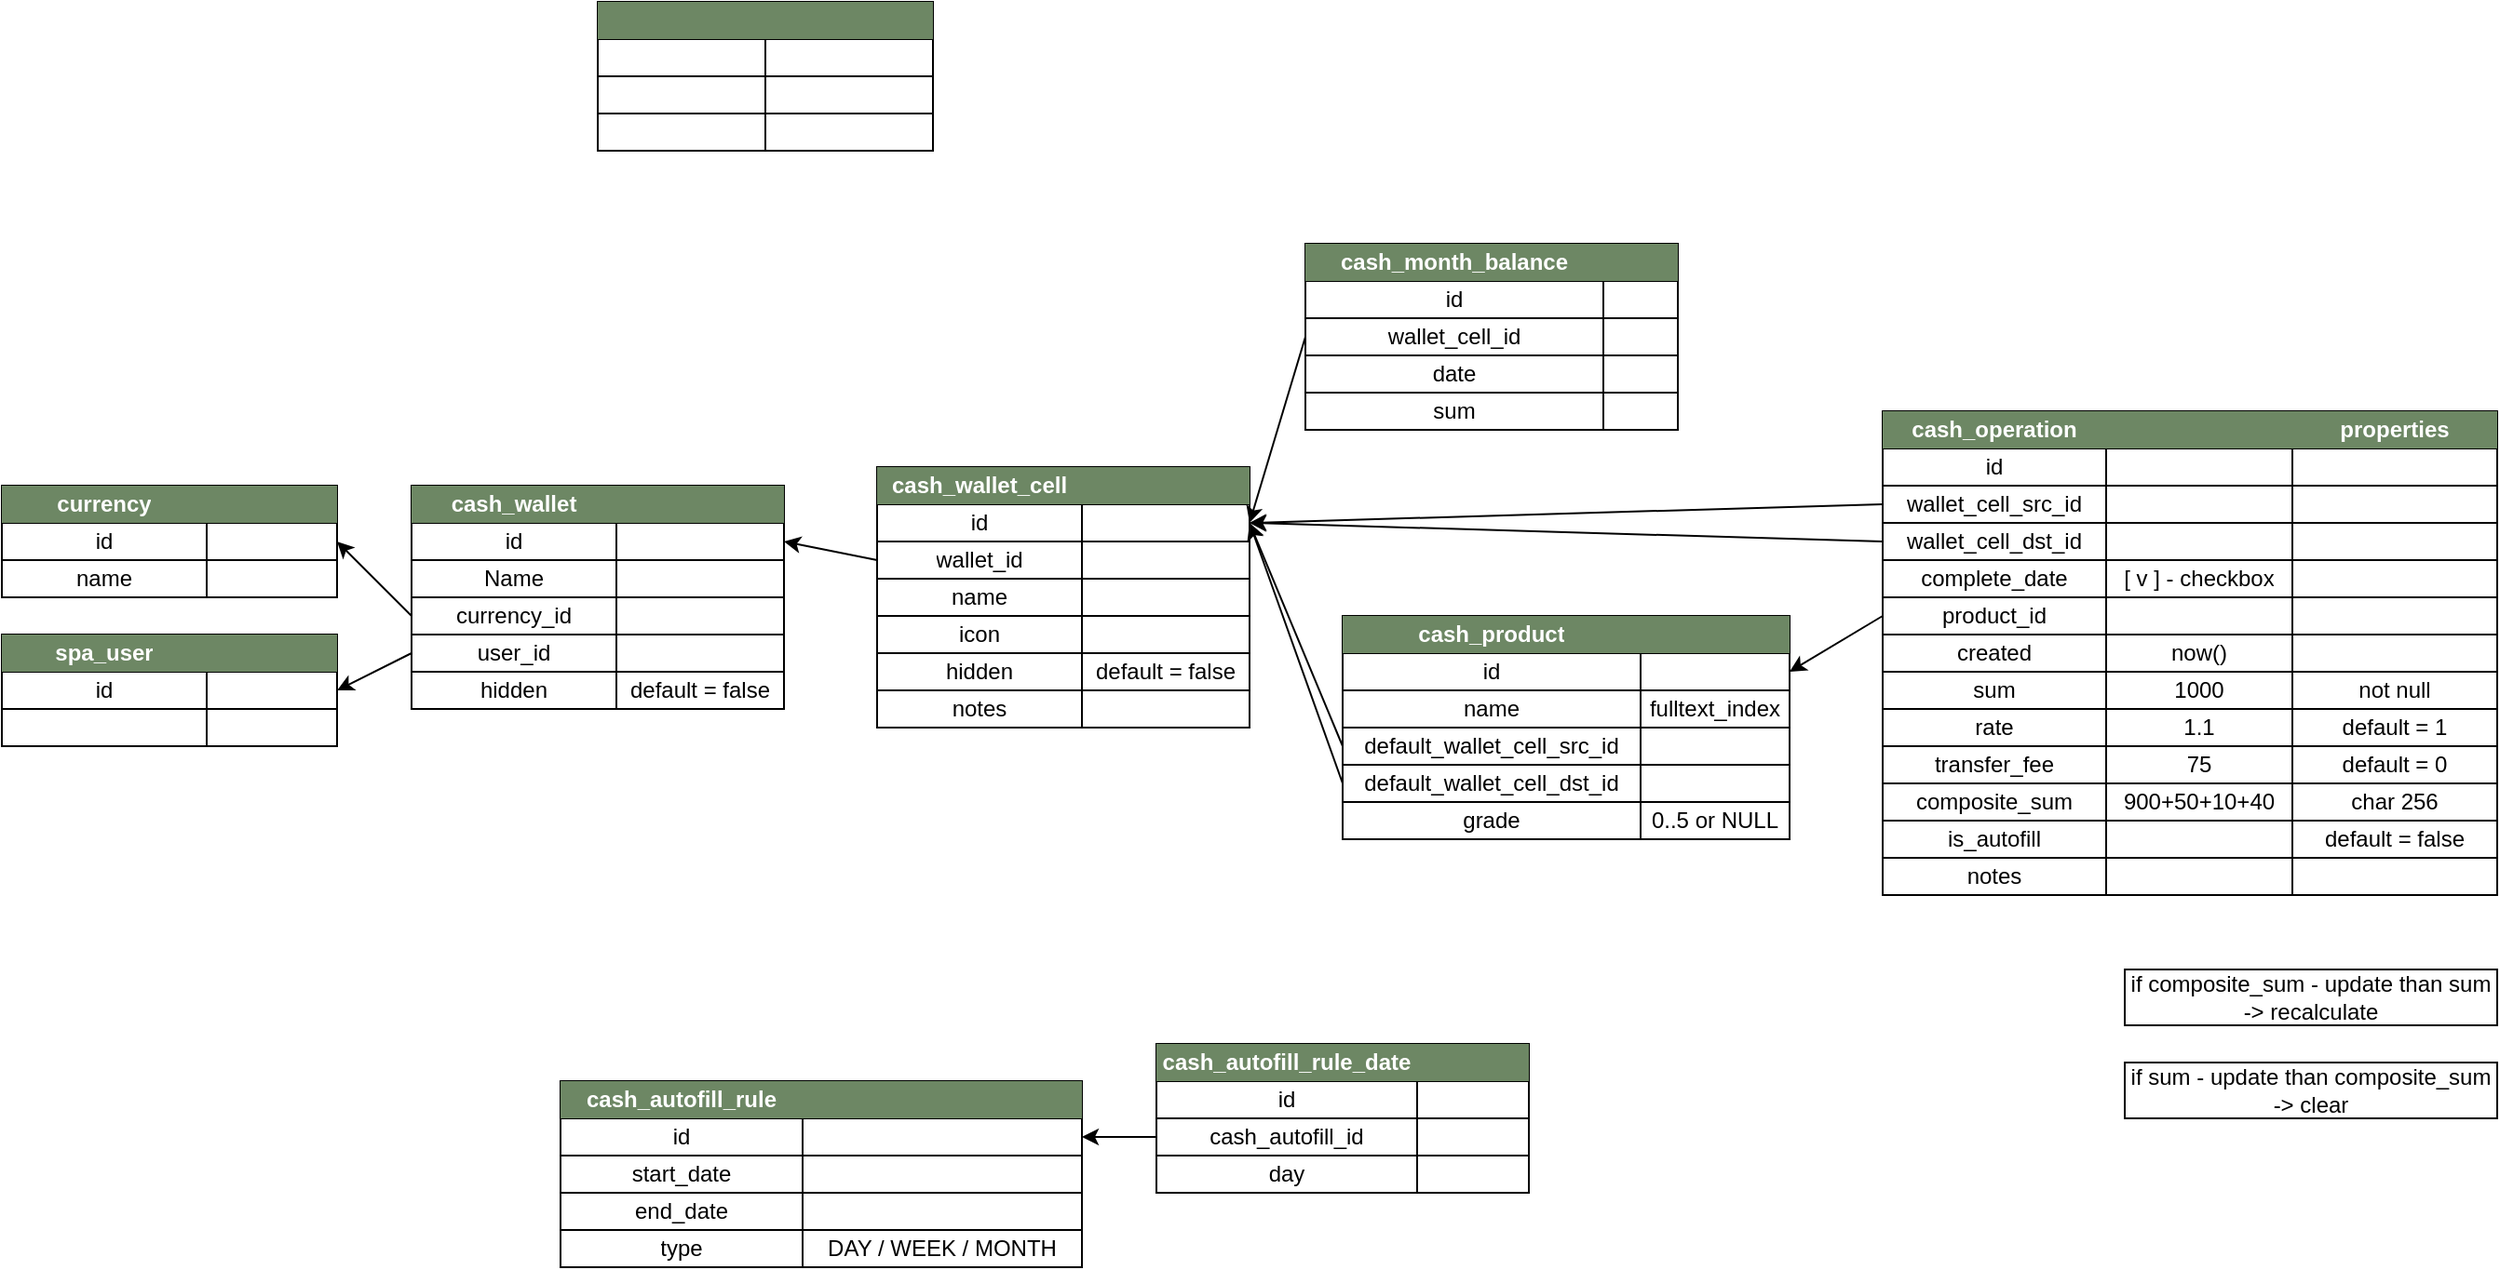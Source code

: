 <mxfile version="20.8.10" type="device"><diagram name="cash" id="pz8SLy-T8Ppxdvkg6Pi_"><mxGraphModel dx="1595" dy="1097" grid="1" gridSize="10" guides="1" tooltips="1" connect="1" arrows="1" fold="1" page="0" pageScale="1" pageWidth="850" pageHeight="1100" math="0" shadow="0"><root><mxCell id="0"/><mxCell id="1" parent="0"/><mxCell id="OnAMemFn4lRdpAxLVZQ6-24" value="" style="shape=table;startSize=0;container=1;collapsible=0;childLayout=tableLayout;fontSize=12;align=center;" parent="1" vertex="1"><mxGeometry x="-80" y="140" width="200" height="120" as="geometry"/></mxCell><mxCell id="OnAMemFn4lRdpAxLVZQ6-25" value="" style="shape=tableRow;horizontal=0;startSize=0;swimlaneHead=0;swimlaneBody=0;strokeColor=inherit;top=0;left=0;bottom=0;right=0;collapsible=0;dropTarget=0;fillColor=none;points=[[0,0.5],[1,0.5]];portConstraint=eastwest;fontSize=16;" parent="OnAMemFn4lRdpAxLVZQ6-24" vertex="1"><mxGeometry width="200" height="20" as="geometry"/></mxCell><mxCell id="OnAMemFn4lRdpAxLVZQ6-26" value="cash_wallet" style="shape=partialRectangle;html=1;whiteSpace=wrap;connectable=0;strokeColor=#3A5431;overflow=hidden;fillColor=#6d8764;top=0;left=0;bottom=0;right=0;pointerEvents=1;fontSize=12;fontStyle=1;fontColor=#ffffff;" parent="OnAMemFn4lRdpAxLVZQ6-25" vertex="1"><mxGeometry width="110" height="20" as="geometry"><mxRectangle width="110" height="20" as="alternateBounds"/></mxGeometry></mxCell><mxCell id="OnAMemFn4lRdpAxLVZQ6-27" value="" style="shape=partialRectangle;html=1;whiteSpace=wrap;connectable=0;strokeColor=#3A5431;overflow=hidden;fillColor=#6d8764;top=0;left=0;bottom=0;right=0;pointerEvents=1;fontSize=12;fontStyle=1;fontColor=#ffffff;" parent="OnAMemFn4lRdpAxLVZQ6-25" vertex="1"><mxGeometry x="110" width="90" height="20" as="geometry"><mxRectangle width="90" height="20" as="alternateBounds"/></mxGeometry></mxCell><mxCell id="OnAMemFn4lRdpAxLVZQ6-29" value="" style="shape=tableRow;horizontal=0;startSize=0;swimlaneHead=0;swimlaneBody=0;strokeColor=inherit;top=0;left=0;bottom=0;right=0;collapsible=0;dropTarget=0;fillColor=none;points=[[0,0.5],[1,0.5]];portConstraint=eastwest;fontSize=16;" parent="OnAMemFn4lRdpAxLVZQ6-24" vertex="1"><mxGeometry y="20" width="200" height="20" as="geometry"/></mxCell><mxCell id="OnAMemFn4lRdpAxLVZQ6-30" value="id" style="shape=partialRectangle;html=1;whiteSpace=wrap;connectable=0;strokeColor=inherit;overflow=hidden;fillColor=none;top=0;left=0;bottom=0;right=0;pointerEvents=1;fontSize=12;" parent="OnAMemFn4lRdpAxLVZQ6-29" vertex="1"><mxGeometry width="110" height="20" as="geometry"><mxRectangle width="110" height="20" as="alternateBounds"/></mxGeometry></mxCell><mxCell id="OnAMemFn4lRdpAxLVZQ6-31" value="" style="shape=partialRectangle;html=1;whiteSpace=wrap;connectable=0;strokeColor=inherit;overflow=hidden;fillColor=none;top=0;left=0;bottom=0;right=0;pointerEvents=1;fontSize=12;" parent="OnAMemFn4lRdpAxLVZQ6-29" vertex="1"><mxGeometry x="110" width="90" height="20" as="geometry"><mxRectangle width="90" height="20" as="alternateBounds"/></mxGeometry></mxCell><mxCell id="OnAMemFn4lRdpAxLVZQ6-33" value="" style="shape=tableRow;horizontal=0;startSize=0;swimlaneHead=0;swimlaneBody=0;strokeColor=inherit;top=0;left=0;bottom=0;right=0;collapsible=0;dropTarget=0;fillColor=none;points=[[0,0.5],[1,0.5]];portConstraint=eastwest;fontSize=16;" parent="OnAMemFn4lRdpAxLVZQ6-24" vertex="1"><mxGeometry y="40" width="200" height="20" as="geometry"/></mxCell><mxCell id="OnAMemFn4lRdpAxLVZQ6-34" value="Name" style="shape=partialRectangle;html=1;whiteSpace=wrap;connectable=0;strokeColor=inherit;overflow=hidden;fillColor=none;top=0;left=0;bottom=0;right=0;pointerEvents=1;fontSize=12;" parent="OnAMemFn4lRdpAxLVZQ6-33" vertex="1"><mxGeometry width="110" height="20" as="geometry"><mxRectangle width="110" height="20" as="alternateBounds"/></mxGeometry></mxCell><mxCell id="OnAMemFn4lRdpAxLVZQ6-35" value="" style="shape=partialRectangle;html=1;whiteSpace=wrap;connectable=0;strokeColor=inherit;overflow=hidden;fillColor=none;top=0;left=0;bottom=0;right=0;pointerEvents=1;fontSize=12;" parent="OnAMemFn4lRdpAxLVZQ6-33" vertex="1"><mxGeometry x="110" width="90" height="20" as="geometry"><mxRectangle width="90" height="20" as="alternateBounds"/></mxGeometry></mxCell><mxCell id="OnAMemFn4lRdpAxLVZQ6-171" style="shape=tableRow;horizontal=0;startSize=0;swimlaneHead=0;swimlaneBody=0;strokeColor=inherit;top=0;left=0;bottom=0;right=0;collapsible=0;dropTarget=0;fillColor=none;points=[[0,0.5],[1,0.5]];portConstraint=eastwest;fontSize=16;" parent="OnAMemFn4lRdpAxLVZQ6-24" vertex="1"><mxGeometry y="60" width="200" height="20" as="geometry"/></mxCell><mxCell id="OnAMemFn4lRdpAxLVZQ6-172" value="currency_id" style="shape=partialRectangle;html=1;whiteSpace=wrap;connectable=0;strokeColor=inherit;overflow=hidden;fillColor=none;top=0;left=0;bottom=0;right=0;pointerEvents=1;fontSize=12;" parent="OnAMemFn4lRdpAxLVZQ6-171" vertex="1"><mxGeometry width="110" height="20" as="geometry"><mxRectangle width="110" height="20" as="alternateBounds"/></mxGeometry></mxCell><mxCell id="OnAMemFn4lRdpAxLVZQ6-173" style="shape=partialRectangle;html=1;whiteSpace=wrap;connectable=0;strokeColor=inherit;overflow=hidden;fillColor=none;top=0;left=0;bottom=0;right=0;pointerEvents=1;fontSize=12;" parent="OnAMemFn4lRdpAxLVZQ6-171" vertex="1"><mxGeometry x="110" width="90" height="20" as="geometry"><mxRectangle width="90" height="20" as="alternateBounds"/></mxGeometry></mxCell><mxCell id="OnAMemFn4lRdpAxLVZQ6-188" style="shape=tableRow;horizontal=0;startSize=0;swimlaneHead=0;swimlaneBody=0;strokeColor=inherit;top=0;left=0;bottom=0;right=0;collapsible=0;dropTarget=0;fillColor=none;points=[[0,0.5],[1,0.5]];portConstraint=eastwest;fontSize=16;" parent="OnAMemFn4lRdpAxLVZQ6-24" vertex="1"><mxGeometry y="80" width="200" height="20" as="geometry"/></mxCell><mxCell id="OnAMemFn4lRdpAxLVZQ6-189" value="user_id" style="shape=partialRectangle;html=1;whiteSpace=wrap;connectable=0;strokeColor=inherit;overflow=hidden;fillColor=none;top=0;left=0;bottom=0;right=0;pointerEvents=1;fontSize=12;" parent="OnAMemFn4lRdpAxLVZQ6-188" vertex="1"><mxGeometry width="110" height="20" as="geometry"><mxRectangle width="110" height="20" as="alternateBounds"/></mxGeometry></mxCell><mxCell id="OnAMemFn4lRdpAxLVZQ6-190" value="" style="shape=partialRectangle;html=1;whiteSpace=wrap;connectable=0;strokeColor=inherit;overflow=hidden;fillColor=none;top=0;left=0;bottom=0;right=0;pointerEvents=1;fontSize=12;" parent="OnAMemFn4lRdpAxLVZQ6-188" vertex="1"><mxGeometry x="110" width="90" height="20" as="geometry"><mxRectangle width="90" height="20" as="alternateBounds"/></mxGeometry></mxCell><mxCell id="YNTkgwTFQZpeZmh72qGz-70" style="shape=tableRow;horizontal=0;startSize=0;swimlaneHead=0;swimlaneBody=0;strokeColor=inherit;top=0;left=0;bottom=0;right=0;collapsible=0;dropTarget=0;fillColor=none;points=[[0,0.5],[1,0.5]];portConstraint=eastwest;fontSize=16;" parent="OnAMemFn4lRdpAxLVZQ6-24" vertex="1"><mxGeometry y="100" width="200" height="20" as="geometry"/></mxCell><mxCell id="YNTkgwTFQZpeZmh72qGz-71" value="hidden" style="shape=partialRectangle;html=1;whiteSpace=wrap;connectable=0;strokeColor=inherit;overflow=hidden;fillColor=none;top=0;left=0;bottom=0;right=0;pointerEvents=1;fontSize=12;" parent="YNTkgwTFQZpeZmh72qGz-70" vertex="1"><mxGeometry width="110" height="20" as="geometry"><mxRectangle width="110" height="20" as="alternateBounds"/></mxGeometry></mxCell><mxCell id="YNTkgwTFQZpeZmh72qGz-72" value="default = false" style="shape=partialRectangle;html=1;whiteSpace=wrap;connectable=0;strokeColor=inherit;overflow=hidden;fillColor=none;top=0;left=0;bottom=0;right=0;pointerEvents=1;fontSize=12;" parent="YNTkgwTFQZpeZmh72qGz-70" vertex="1"><mxGeometry x="110" width="90" height="20" as="geometry"><mxRectangle width="90" height="20" as="alternateBounds"/></mxGeometry></mxCell><mxCell id="OnAMemFn4lRdpAxLVZQ6-53" value="" style="shape=table;startSize=0;container=1;collapsible=0;childLayout=tableLayout;fontSize=12;align=center;" parent="1" vertex="1"><mxGeometry x="20" y="-120" width="180" height="80" as="geometry"/></mxCell><mxCell id="OnAMemFn4lRdpAxLVZQ6-54" value="" style="shape=tableRow;horizontal=0;startSize=0;swimlaneHead=0;swimlaneBody=0;strokeColor=inherit;top=0;left=0;bottom=0;right=0;collapsible=0;dropTarget=0;fillColor=none;points=[[0,0.5],[1,0.5]];portConstraint=eastwest;fontSize=16;" parent="OnAMemFn4lRdpAxLVZQ6-53" vertex="1"><mxGeometry width="180" height="20" as="geometry"/></mxCell><mxCell id="OnAMemFn4lRdpAxLVZQ6-55" value="" style="shape=partialRectangle;html=1;whiteSpace=wrap;connectable=0;strokeColor=#3A5431;overflow=hidden;fillColor=#6d8764;top=0;left=0;bottom=0;right=0;pointerEvents=1;fontSize=12;fontStyle=1;fontColor=#ffffff;" parent="OnAMemFn4lRdpAxLVZQ6-54" vertex="1"><mxGeometry width="90" height="20" as="geometry"><mxRectangle width="90" height="20" as="alternateBounds"/></mxGeometry></mxCell><mxCell id="OnAMemFn4lRdpAxLVZQ6-56" value="" style="shape=partialRectangle;html=1;whiteSpace=wrap;connectable=0;strokeColor=#3A5431;overflow=hidden;fillColor=#6d8764;top=0;left=0;bottom=0;right=0;pointerEvents=1;fontSize=12;fontStyle=1;fontColor=#ffffff;" parent="OnAMemFn4lRdpAxLVZQ6-54" vertex="1"><mxGeometry x="90" width="90" height="20" as="geometry"><mxRectangle width="90" height="20" as="alternateBounds"/></mxGeometry></mxCell><mxCell id="OnAMemFn4lRdpAxLVZQ6-57" value="" style="shape=tableRow;horizontal=0;startSize=0;swimlaneHead=0;swimlaneBody=0;strokeColor=inherit;top=0;left=0;bottom=0;right=0;collapsible=0;dropTarget=0;fillColor=none;points=[[0,0.5],[1,0.5]];portConstraint=eastwest;fontSize=16;" parent="OnAMemFn4lRdpAxLVZQ6-53" vertex="1"><mxGeometry y="20" width="180" height="20" as="geometry"/></mxCell><mxCell id="OnAMemFn4lRdpAxLVZQ6-58" value="" style="shape=partialRectangle;html=1;whiteSpace=wrap;connectable=0;strokeColor=inherit;overflow=hidden;fillColor=none;top=0;left=0;bottom=0;right=0;pointerEvents=1;fontSize=12;" parent="OnAMemFn4lRdpAxLVZQ6-57" vertex="1"><mxGeometry width="90" height="20" as="geometry"><mxRectangle width="90" height="20" as="alternateBounds"/></mxGeometry></mxCell><mxCell id="OnAMemFn4lRdpAxLVZQ6-59" value="" style="shape=partialRectangle;html=1;whiteSpace=wrap;connectable=0;strokeColor=inherit;overflow=hidden;fillColor=none;top=0;left=0;bottom=0;right=0;pointerEvents=1;fontSize=12;" parent="OnAMemFn4lRdpAxLVZQ6-57" vertex="1"><mxGeometry x="90" width="90" height="20" as="geometry"><mxRectangle width="90" height="20" as="alternateBounds"/></mxGeometry></mxCell><mxCell id="OnAMemFn4lRdpAxLVZQ6-60" value="" style="shape=tableRow;horizontal=0;startSize=0;swimlaneHead=0;swimlaneBody=0;strokeColor=inherit;top=0;left=0;bottom=0;right=0;collapsible=0;dropTarget=0;fillColor=none;points=[[0,0.5],[1,0.5]];portConstraint=eastwest;fontSize=16;" parent="OnAMemFn4lRdpAxLVZQ6-53" vertex="1"><mxGeometry y="40" width="180" height="20" as="geometry"/></mxCell><mxCell id="OnAMemFn4lRdpAxLVZQ6-61" value="" style="shape=partialRectangle;html=1;whiteSpace=wrap;connectable=0;strokeColor=inherit;overflow=hidden;fillColor=none;top=0;left=0;bottom=0;right=0;pointerEvents=1;fontSize=12;" parent="OnAMemFn4lRdpAxLVZQ6-60" vertex="1"><mxGeometry width="90" height="20" as="geometry"><mxRectangle width="90" height="20" as="alternateBounds"/></mxGeometry></mxCell><mxCell id="OnAMemFn4lRdpAxLVZQ6-62" value="" style="shape=partialRectangle;html=1;whiteSpace=wrap;connectable=0;strokeColor=inherit;overflow=hidden;fillColor=none;top=0;left=0;bottom=0;right=0;pointerEvents=1;fontSize=12;" parent="OnAMemFn4lRdpAxLVZQ6-60" vertex="1"><mxGeometry x="90" width="90" height="20" as="geometry"><mxRectangle width="90" height="20" as="alternateBounds"/></mxGeometry></mxCell><mxCell id="OnAMemFn4lRdpAxLVZQ6-63" style="shape=tableRow;horizontal=0;startSize=0;swimlaneHead=0;swimlaneBody=0;strokeColor=inherit;top=0;left=0;bottom=0;right=0;collapsible=0;dropTarget=0;fillColor=none;points=[[0,0.5],[1,0.5]];portConstraint=eastwest;fontSize=16;" parent="OnAMemFn4lRdpAxLVZQ6-53" vertex="1"><mxGeometry y="60" width="180" height="20" as="geometry"/></mxCell><mxCell id="OnAMemFn4lRdpAxLVZQ6-64" value="" style="shape=partialRectangle;html=1;whiteSpace=wrap;connectable=0;strokeColor=inherit;overflow=hidden;fillColor=none;top=0;left=0;bottom=0;right=0;pointerEvents=1;fontSize=12;" parent="OnAMemFn4lRdpAxLVZQ6-63" vertex="1"><mxGeometry width="90" height="20" as="geometry"><mxRectangle width="90" height="20" as="alternateBounds"/></mxGeometry></mxCell><mxCell id="OnAMemFn4lRdpAxLVZQ6-65" style="shape=partialRectangle;html=1;whiteSpace=wrap;connectable=0;strokeColor=inherit;overflow=hidden;fillColor=none;top=0;left=0;bottom=0;right=0;pointerEvents=1;fontSize=12;" parent="OnAMemFn4lRdpAxLVZQ6-63" vertex="1"><mxGeometry x="90" width="90" height="20" as="geometry"><mxRectangle width="90" height="20" as="alternateBounds"/></mxGeometry></mxCell><mxCell id="OnAMemFn4lRdpAxLVZQ6-69" value="" style="shape=table;startSize=0;container=1;collapsible=0;childLayout=tableLayout;fontSize=12;align=center;" parent="1" vertex="1"><mxGeometry x="710" y="100" width="330" height="260" as="geometry"/></mxCell><mxCell id="OnAMemFn4lRdpAxLVZQ6-70" value="" style="shape=tableRow;horizontal=0;startSize=0;swimlaneHead=0;swimlaneBody=0;strokeColor=inherit;top=0;left=0;bottom=0;right=0;collapsible=0;dropTarget=0;fillColor=none;points=[[0,0.5],[1,0.5]];portConstraint=eastwest;fontSize=16;" parent="OnAMemFn4lRdpAxLVZQ6-69" vertex="1"><mxGeometry width="330" height="20" as="geometry"/></mxCell><mxCell id="OnAMemFn4lRdpAxLVZQ6-71" value="cash_operation" style="shape=partialRectangle;html=1;whiteSpace=wrap;connectable=0;strokeColor=#3A5431;overflow=hidden;fillColor=#6d8764;top=0;left=0;bottom=0;right=0;pointerEvents=1;fontSize=12;fontStyle=1;fontColor=#ffffff;" parent="OnAMemFn4lRdpAxLVZQ6-70" vertex="1"><mxGeometry width="120" height="20" as="geometry"><mxRectangle width="120" height="20" as="alternateBounds"/></mxGeometry></mxCell><mxCell id="OnAMemFn4lRdpAxLVZQ6-72" value="" style="shape=partialRectangle;html=1;whiteSpace=wrap;connectable=0;strokeColor=#3A5431;overflow=hidden;fillColor=#6d8764;top=0;left=0;bottom=0;right=0;pointerEvents=1;fontSize=12;fontStyle=1;fontColor=#ffffff;" parent="OnAMemFn4lRdpAxLVZQ6-70" vertex="1"><mxGeometry x="120" width="100" height="20" as="geometry"><mxRectangle width="100" height="20" as="alternateBounds"/></mxGeometry></mxCell><mxCell id="OnAMemFn4lRdpAxLVZQ6-103" value="properties" style="shape=partialRectangle;html=1;whiteSpace=wrap;connectable=0;strokeColor=#3A5431;overflow=hidden;fillColor=#6d8764;top=0;left=0;bottom=0;right=0;pointerEvents=1;fontSize=12;fontStyle=1;fontColor=#ffffff;" parent="OnAMemFn4lRdpAxLVZQ6-70" vertex="1"><mxGeometry x="220" width="110" height="20" as="geometry"><mxRectangle width="110" height="20" as="alternateBounds"/></mxGeometry></mxCell><mxCell id="OnAMemFn4lRdpAxLVZQ6-73" value="" style="shape=tableRow;horizontal=0;startSize=0;swimlaneHead=0;swimlaneBody=0;strokeColor=inherit;top=0;left=0;bottom=0;right=0;collapsible=0;dropTarget=0;fillColor=none;points=[[0,0.5],[1,0.5]];portConstraint=eastwest;fontSize=16;" parent="OnAMemFn4lRdpAxLVZQ6-69" vertex="1"><mxGeometry y="20" width="330" height="20" as="geometry"/></mxCell><mxCell id="OnAMemFn4lRdpAxLVZQ6-74" value="id" style="shape=partialRectangle;html=1;whiteSpace=wrap;connectable=0;strokeColor=inherit;overflow=hidden;fillColor=none;top=0;left=0;bottom=0;right=0;pointerEvents=1;fontSize=12;" parent="OnAMemFn4lRdpAxLVZQ6-73" vertex="1"><mxGeometry width="120" height="20" as="geometry"><mxRectangle width="120" height="20" as="alternateBounds"/></mxGeometry></mxCell><mxCell id="OnAMemFn4lRdpAxLVZQ6-75" value="" style="shape=partialRectangle;html=1;whiteSpace=wrap;connectable=0;strokeColor=inherit;overflow=hidden;fillColor=none;top=0;left=0;bottom=0;right=0;pointerEvents=1;fontSize=12;" parent="OnAMemFn4lRdpAxLVZQ6-73" vertex="1"><mxGeometry x="120" width="100" height="20" as="geometry"><mxRectangle width="100" height="20" as="alternateBounds"/></mxGeometry></mxCell><mxCell id="OnAMemFn4lRdpAxLVZQ6-104" value="" style="shape=partialRectangle;html=1;whiteSpace=wrap;connectable=0;strokeColor=inherit;overflow=hidden;fillColor=none;top=0;left=0;bottom=0;right=0;pointerEvents=1;fontSize=12;" parent="OnAMemFn4lRdpAxLVZQ6-73" vertex="1"><mxGeometry x="220" width="110" height="20" as="geometry"><mxRectangle width="110" height="20" as="alternateBounds"/></mxGeometry></mxCell><mxCell id="OnAMemFn4lRdpAxLVZQ6-76" value="" style="shape=tableRow;horizontal=0;startSize=0;swimlaneHead=0;swimlaneBody=0;strokeColor=inherit;top=0;left=0;bottom=0;right=0;collapsible=0;dropTarget=0;fillColor=none;points=[[0,0.5],[1,0.5]];portConstraint=eastwest;fontSize=16;" parent="OnAMemFn4lRdpAxLVZQ6-69" vertex="1"><mxGeometry y="40" width="330" height="20" as="geometry"/></mxCell><mxCell id="OnAMemFn4lRdpAxLVZQ6-77" value="wallet_cell_src_id" style="shape=partialRectangle;html=1;whiteSpace=wrap;connectable=0;strokeColor=inherit;overflow=hidden;fillColor=none;top=0;left=0;bottom=0;right=0;pointerEvents=1;fontSize=12;" parent="OnAMemFn4lRdpAxLVZQ6-76" vertex="1"><mxGeometry width="120" height="20" as="geometry"><mxRectangle width="120" height="20" as="alternateBounds"/></mxGeometry></mxCell><mxCell id="OnAMemFn4lRdpAxLVZQ6-78" value="" style="shape=partialRectangle;html=1;whiteSpace=wrap;connectable=0;strokeColor=inherit;overflow=hidden;fillColor=none;top=0;left=0;bottom=0;right=0;pointerEvents=1;fontSize=12;" parent="OnAMemFn4lRdpAxLVZQ6-76" vertex="1"><mxGeometry x="120" width="100" height="20" as="geometry"><mxRectangle width="100" height="20" as="alternateBounds"/></mxGeometry></mxCell><mxCell id="OnAMemFn4lRdpAxLVZQ6-105" value="" style="shape=partialRectangle;html=1;whiteSpace=wrap;connectable=0;strokeColor=inherit;overflow=hidden;fillColor=none;top=0;left=0;bottom=0;right=0;pointerEvents=1;fontSize=12;" parent="OnAMemFn4lRdpAxLVZQ6-76" vertex="1"><mxGeometry x="220" width="110" height="20" as="geometry"><mxRectangle width="110" height="20" as="alternateBounds"/></mxGeometry></mxCell><mxCell id="OnAMemFn4lRdpAxLVZQ6-79" style="shape=tableRow;horizontal=0;startSize=0;swimlaneHead=0;swimlaneBody=0;strokeColor=inherit;top=0;left=0;bottom=0;right=0;collapsible=0;dropTarget=0;fillColor=none;points=[[0,0.5],[1,0.5]];portConstraint=eastwest;fontSize=16;" parent="OnAMemFn4lRdpAxLVZQ6-69" vertex="1"><mxGeometry y="60" width="330" height="20" as="geometry"/></mxCell><mxCell id="OnAMemFn4lRdpAxLVZQ6-80" value="wallet_cell_dst_id" style="shape=partialRectangle;html=1;whiteSpace=wrap;connectable=0;strokeColor=inherit;overflow=hidden;fillColor=none;top=0;left=0;bottom=0;right=0;pointerEvents=1;fontSize=12;" parent="OnAMemFn4lRdpAxLVZQ6-79" vertex="1"><mxGeometry width="120" height="20" as="geometry"><mxRectangle width="120" height="20" as="alternateBounds"/></mxGeometry></mxCell><mxCell id="OnAMemFn4lRdpAxLVZQ6-81" value="" style="shape=partialRectangle;html=1;whiteSpace=wrap;connectable=0;strokeColor=inherit;overflow=hidden;fillColor=none;top=0;left=0;bottom=0;right=0;pointerEvents=1;fontSize=12;" parent="OnAMemFn4lRdpAxLVZQ6-79" vertex="1"><mxGeometry x="120" width="100" height="20" as="geometry"><mxRectangle width="100" height="20" as="alternateBounds"/></mxGeometry></mxCell><mxCell id="OnAMemFn4lRdpAxLVZQ6-106" style="shape=partialRectangle;html=1;whiteSpace=wrap;connectable=0;strokeColor=inherit;overflow=hidden;fillColor=none;top=0;left=0;bottom=0;right=0;pointerEvents=1;fontSize=12;" parent="OnAMemFn4lRdpAxLVZQ6-79" vertex="1"><mxGeometry x="220" width="110" height="20" as="geometry"><mxRectangle width="110" height="20" as="alternateBounds"/></mxGeometry></mxCell><mxCell id="YNTkgwTFQZpeZmh72qGz-58" style="shape=tableRow;horizontal=0;startSize=0;swimlaneHead=0;swimlaneBody=0;strokeColor=inherit;top=0;left=0;bottom=0;right=0;collapsible=0;dropTarget=0;fillColor=none;points=[[0,0.5],[1,0.5]];portConstraint=eastwest;fontSize=16;" parent="OnAMemFn4lRdpAxLVZQ6-69" vertex="1"><mxGeometry y="80" width="330" height="20" as="geometry"/></mxCell><mxCell id="YNTkgwTFQZpeZmh72qGz-59" value="complete_date" style="shape=partialRectangle;html=1;whiteSpace=wrap;connectable=0;strokeColor=inherit;overflow=hidden;fillColor=none;top=0;left=0;bottom=0;right=0;pointerEvents=1;fontSize=12;" parent="YNTkgwTFQZpeZmh72qGz-58" vertex="1"><mxGeometry width="120" height="20" as="geometry"><mxRectangle width="120" height="20" as="alternateBounds"/></mxGeometry></mxCell><mxCell id="YNTkgwTFQZpeZmh72qGz-60" value="[ v ] - checkbox" style="shape=partialRectangle;html=1;whiteSpace=wrap;connectable=0;strokeColor=inherit;overflow=hidden;fillColor=none;top=0;left=0;bottom=0;right=0;pointerEvents=1;fontSize=12;" parent="YNTkgwTFQZpeZmh72qGz-58" vertex="1"><mxGeometry x="120" width="100" height="20" as="geometry"><mxRectangle width="100" height="20" as="alternateBounds"/></mxGeometry></mxCell><mxCell id="YNTkgwTFQZpeZmh72qGz-61" style="shape=partialRectangle;html=1;whiteSpace=wrap;connectable=0;strokeColor=inherit;overflow=hidden;fillColor=none;top=0;left=0;bottom=0;right=0;pointerEvents=1;fontSize=12;" parent="YNTkgwTFQZpeZmh72qGz-58" vertex="1"><mxGeometry x="220" width="110" height="20" as="geometry"><mxRectangle width="110" height="20" as="alternateBounds"/></mxGeometry></mxCell><mxCell id="Rh-ThmJEUPHDPuQjWT4H-36" style="shape=tableRow;horizontal=0;startSize=0;swimlaneHead=0;swimlaneBody=0;strokeColor=inherit;top=0;left=0;bottom=0;right=0;collapsible=0;dropTarget=0;fillColor=none;points=[[0,0.5],[1,0.5]];portConstraint=eastwest;fontSize=16;" parent="OnAMemFn4lRdpAxLVZQ6-69" vertex="1"><mxGeometry y="100" width="330" height="20" as="geometry"/></mxCell><mxCell id="Rh-ThmJEUPHDPuQjWT4H-37" value="product_id" style="shape=partialRectangle;html=1;whiteSpace=wrap;connectable=0;strokeColor=inherit;overflow=hidden;fillColor=none;top=0;left=0;bottom=0;right=0;pointerEvents=1;fontSize=12;" parent="Rh-ThmJEUPHDPuQjWT4H-36" vertex="1"><mxGeometry width="120" height="20" as="geometry"><mxRectangle width="120" height="20" as="alternateBounds"/></mxGeometry></mxCell><mxCell id="Rh-ThmJEUPHDPuQjWT4H-38" style="shape=partialRectangle;html=1;whiteSpace=wrap;connectable=0;strokeColor=inherit;overflow=hidden;fillColor=none;top=0;left=0;bottom=0;right=0;pointerEvents=1;fontSize=12;" parent="Rh-ThmJEUPHDPuQjWT4H-36" vertex="1"><mxGeometry x="120" width="100" height="20" as="geometry"><mxRectangle width="100" height="20" as="alternateBounds"/></mxGeometry></mxCell><mxCell id="Rh-ThmJEUPHDPuQjWT4H-39" style="shape=partialRectangle;html=1;whiteSpace=wrap;connectable=0;strokeColor=inherit;overflow=hidden;fillColor=none;top=0;left=0;bottom=0;right=0;pointerEvents=1;fontSize=12;" parent="Rh-ThmJEUPHDPuQjWT4H-36" vertex="1"><mxGeometry x="220" width="110" height="20" as="geometry"><mxRectangle width="110" height="20" as="alternateBounds"/></mxGeometry></mxCell><mxCell id="OnAMemFn4lRdpAxLVZQ6-84" style="shape=tableRow;horizontal=0;startSize=0;swimlaneHead=0;swimlaneBody=0;strokeColor=inherit;top=0;left=0;bottom=0;right=0;collapsible=0;dropTarget=0;fillColor=none;points=[[0,0.5],[1,0.5]];portConstraint=eastwest;fontSize=16;" parent="OnAMemFn4lRdpAxLVZQ6-69" vertex="1"><mxGeometry y="120" width="330" height="20" as="geometry"/></mxCell><mxCell id="OnAMemFn4lRdpAxLVZQ6-85" value="created" style="shape=partialRectangle;html=1;whiteSpace=wrap;connectable=0;strokeColor=inherit;overflow=hidden;fillColor=none;top=0;left=0;bottom=0;right=0;pointerEvents=1;fontSize=12;" parent="OnAMemFn4lRdpAxLVZQ6-84" vertex="1"><mxGeometry width="120" height="20" as="geometry"><mxRectangle width="120" height="20" as="alternateBounds"/></mxGeometry></mxCell><mxCell id="OnAMemFn4lRdpAxLVZQ6-86" value="now()" style="shape=partialRectangle;html=1;whiteSpace=wrap;connectable=0;strokeColor=inherit;overflow=hidden;fillColor=none;top=0;left=0;bottom=0;right=0;pointerEvents=1;fontSize=12;" parent="OnAMemFn4lRdpAxLVZQ6-84" vertex="1"><mxGeometry x="120" width="100" height="20" as="geometry"><mxRectangle width="100" height="20" as="alternateBounds"/></mxGeometry></mxCell><mxCell id="OnAMemFn4lRdpAxLVZQ6-109" style="shape=partialRectangle;html=1;whiteSpace=wrap;connectable=0;strokeColor=inherit;overflow=hidden;fillColor=none;top=0;left=0;bottom=0;right=0;pointerEvents=1;fontSize=12;" parent="OnAMemFn4lRdpAxLVZQ6-84" vertex="1"><mxGeometry x="220" width="110" height="20" as="geometry"><mxRectangle width="110" height="20" as="alternateBounds"/></mxGeometry></mxCell><mxCell id="OnAMemFn4lRdpAxLVZQ6-99" style="shape=tableRow;horizontal=0;startSize=0;swimlaneHead=0;swimlaneBody=0;strokeColor=inherit;top=0;left=0;bottom=0;right=0;collapsible=0;dropTarget=0;fillColor=none;points=[[0,0.5],[1,0.5]];portConstraint=eastwest;fontSize=16;" parent="OnAMemFn4lRdpAxLVZQ6-69" vertex="1"><mxGeometry y="140" width="330" height="20" as="geometry"/></mxCell><mxCell id="OnAMemFn4lRdpAxLVZQ6-100" value="sum" style="shape=partialRectangle;html=1;whiteSpace=wrap;connectable=0;strokeColor=inherit;overflow=hidden;fillColor=none;top=0;left=0;bottom=0;right=0;pointerEvents=1;fontSize=12;" parent="OnAMemFn4lRdpAxLVZQ6-99" vertex="1"><mxGeometry width="120" height="20" as="geometry"><mxRectangle width="120" height="20" as="alternateBounds"/></mxGeometry></mxCell><mxCell id="OnAMemFn4lRdpAxLVZQ6-101" value="1000" style="shape=partialRectangle;html=1;whiteSpace=wrap;connectable=0;strokeColor=inherit;overflow=hidden;fillColor=none;top=0;left=0;bottom=0;right=0;pointerEvents=1;fontSize=12;" parent="OnAMemFn4lRdpAxLVZQ6-99" vertex="1"><mxGeometry x="120" width="100" height="20" as="geometry"><mxRectangle width="100" height="20" as="alternateBounds"/></mxGeometry></mxCell><mxCell id="OnAMemFn4lRdpAxLVZQ6-110" value="not null" style="shape=partialRectangle;html=1;whiteSpace=wrap;connectable=0;strokeColor=inherit;overflow=hidden;fillColor=none;top=0;left=0;bottom=0;right=0;pointerEvents=1;fontSize=12;" parent="OnAMemFn4lRdpAxLVZQ6-99" vertex="1"><mxGeometry x="220" width="110" height="20" as="geometry"><mxRectangle width="110" height="20" as="alternateBounds"/></mxGeometry></mxCell><mxCell id="OnAMemFn4lRdpAxLVZQ6-96" style="shape=tableRow;horizontal=0;startSize=0;swimlaneHead=0;swimlaneBody=0;strokeColor=inherit;top=0;left=0;bottom=0;right=0;collapsible=0;dropTarget=0;fillColor=none;points=[[0,0.5],[1,0.5]];portConstraint=eastwest;fontSize=16;" parent="OnAMemFn4lRdpAxLVZQ6-69" vertex="1"><mxGeometry y="160" width="330" height="20" as="geometry"/></mxCell><mxCell id="OnAMemFn4lRdpAxLVZQ6-97" value="rate" style="shape=partialRectangle;html=1;whiteSpace=wrap;connectable=0;strokeColor=inherit;overflow=hidden;fillColor=none;top=0;left=0;bottom=0;right=0;pointerEvents=1;fontSize=12;" parent="OnAMemFn4lRdpAxLVZQ6-96" vertex="1"><mxGeometry width="120" height="20" as="geometry"><mxRectangle width="120" height="20" as="alternateBounds"/></mxGeometry></mxCell><mxCell id="OnAMemFn4lRdpAxLVZQ6-98" value="1.1" style="shape=partialRectangle;html=1;whiteSpace=wrap;connectable=0;strokeColor=inherit;overflow=hidden;fillColor=none;top=0;left=0;bottom=0;right=0;pointerEvents=1;fontSize=12;" parent="OnAMemFn4lRdpAxLVZQ6-96" vertex="1"><mxGeometry x="120" width="100" height="20" as="geometry"><mxRectangle width="100" height="20" as="alternateBounds"/></mxGeometry></mxCell><mxCell id="OnAMemFn4lRdpAxLVZQ6-111" value="default = 1" style="shape=partialRectangle;html=1;whiteSpace=wrap;connectable=0;strokeColor=inherit;overflow=hidden;fillColor=none;top=0;left=0;bottom=0;right=0;pointerEvents=1;fontSize=12;" parent="OnAMemFn4lRdpAxLVZQ6-96" vertex="1"><mxGeometry x="220" width="110" height="20" as="geometry"><mxRectangle width="110" height="20" as="alternateBounds"/></mxGeometry></mxCell><mxCell id="OnAMemFn4lRdpAxLVZQ6-93" style="shape=tableRow;horizontal=0;startSize=0;swimlaneHead=0;swimlaneBody=0;strokeColor=inherit;top=0;left=0;bottom=0;right=0;collapsible=0;dropTarget=0;fillColor=none;points=[[0,0.5],[1,0.5]];portConstraint=eastwest;fontSize=16;" parent="OnAMemFn4lRdpAxLVZQ6-69" vertex="1"><mxGeometry y="180" width="330" height="20" as="geometry"/></mxCell><mxCell id="OnAMemFn4lRdpAxLVZQ6-94" value="transfer_fee" style="shape=partialRectangle;html=1;whiteSpace=wrap;connectable=0;strokeColor=inherit;overflow=hidden;fillColor=none;top=0;left=0;bottom=0;right=0;pointerEvents=1;fontSize=12;" parent="OnAMemFn4lRdpAxLVZQ6-93" vertex="1"><mxGeometry width="120" height="20" as="geometry"><mxRectangle width="120" height="20" as="alternateBounds"/></mxGeometry></mxCell><mxCell id="OnAMemFn4lRdpAxLVZQ6-95" value="75" style="shape=partialRectangle;html=1;whiteSpace=wrap;connectable=0;strokeColor=inherit;overflow=hidden;fillColor=none;top=0;left=0;bottom=0;right=0;pointerEvents=1;fontSize=12;" parent="OnAMemFn4lRdpAxLVZQ6-93" vertex="1"><mxGeometry x="120" width="100" height="20" as="geometry"><mxRectangle width="100" height="20" as="alternateBounds"/></mxGeometry></mxCell><mxCell id="OnAMemFn4lRdpAxLVZQ6-112" value="default = 0" style="shape=partialRectangle;html=1;whiteSpace=wrap;connectable=0;strokeColor=inherit;overflow=hidden;fillColor=none;top=0;left=0;bottom=0;right=0;pointerEvents=1;fontSize=12;" parent="OnAMemFn4lRdpAxLVZQ6-93" vertex="1"><mxGeometry x="220" width="110" height="20" as="geometry"><mxRectangle width="110" height="20" as="alternateBounds"/></mxGeometry></mxCell><mxCell id="OnAMemFn4lRdpAxLVZQ6-113" style="shape=tableRow;horizontal=0;startSize=0;swimlaneHead=0;swimlaneBody=0;strokeColor=inherit;top=0;left=0;bottom=0;right=0;collapsible=0;dropTarget=0;fillColor=none;points=[[0,0.5],[1,0.5]];portConstraint=eastwest;fontSize=16;" parent="OnAMemFn4lRdpAxLVZQ6-69" vertex="1"><mxGeometry y="200" width="330" height="20" as="geometry"/></mxCell><mxCell id="OnAMemFn4lRdpAxLVZQ6-114" value="composite_sum" style="shape=partialRectangle;html=1;whiteSpace=wrap;connectable=0;strokeColor=inherit;overflow=hidden;fillColor=none;top=0;left=0;bottom=0;right=0;pointerEvents=1;fontSize=12;" parent="OnAMemFn4lRdpAxLVZQ6-113" vertex="1"><mxGeometry width="120" height="20" as="geometry"><mxRectangle width="120" height="20" as="alternateBounds"/></mxGeometry></mxCell><mxCell id="OnAMemFn4lRdpAxLVZQ6-115" value="900+50+10+40" style="shape=partialRectangle;html=1;whiteSpace=wrap;connectable=0;strokeColor=inherit;overflow=hidden;fillColor=none;top=0;left=0;bottom=0;right=0;pointerEvents=1;fontSize=12;" parent="OnAMemFn4lRdpAxLVZQ6-113" vertex="1"><mxGeometry x="120" width="100" height="20" as="geometry"><mxRectangle width="100" height="20" as="alternateBounds"/></mxGeometry></mxCell><mxCell id="OnAMemFn4lRdpAxLVZQ6-116" value="char 256" style="shape=partialRectangle;html=1;whiteSpace=wrap;connectable=0;strokeColor=inherit;overflow=hidden;fillColor=none;top=0;left=0;bottom=0;right=0;pointerEvents=1;fontSize=12;" parent="OnAMemFn4lRdpAxLVZQ6-113" vertex="1"><mxGeometry x="220" width="110" height="20" as="geometry"><mxRectangle width="110" height="20" as="alternateBounds"/></mxGeometry></mxCell><mxCell id="YNTkgwTFQZpeZmh72qGz-66" style="shape=tableRow;horizontal=0;startSize=0;swimlaneHead=0;swimlaneBody=0;strokeColor=inherit;top=0;left=0;bottom=0;right=0;collapsible=0;dropTarget=0;fillColor=none;points=[[0,0.5],[1,0.5]];portConstraint=eastwest;fontSize=16;" parent="OnAMemFn4lRdpAxLVZQ6-69" vertex="1"><mxGeometry y="220" width="330" height="20" as="geometry"/></mxCell><mxCell id="YNTkgwTFQZpeZmh72qGz-67" value="is_autofill" style="shape=partialRectangle;html=1;whiteSpace=wrap;connectable=0;strokeColor=inherit;overflow=hidden;fillColor=none;top=0;left=0;bottom=0;right=0;pointerEvents=1;fontSize=12;" parent="YNTkgwTFQZpeZmh72qGz-66" vertex="1"><mxGeometry width="120" height="20" as="geometry"><mxRectangle width="120" height="20" as="alternateBounds"/></mxGeometry></mxCell><mxCell id="YNTkgwTFQZpeZmh72qGz-68" style="shape=partialRectangle;html=1;whiteSpace=wrap;connectable=0;strokeColor=inherit;overflow=hidden;fillColor=none;top=0;left=0;bottom=0;right=0;pointerEvents=1;fontSize=12;" parent="YNTkgwTFQZpeZmh72qGz-66" vertex="1"><mxGeometry x="120" width="100" height="20" as="geometry"><mxRectangle width="100" height="20" as="alternateBounds"/></mxGeometry></mxCell><mxCell id="YNTkgwTFQZpeZmh72qGz-69" value="default = false" style="shape=partialRectangle;html=1;whiteSpace=wrap;connectable=0;strokeColor=inherit;overflow=hidden;fillColor=none;top=0;left=0;bottom=0;right=0;pointerEvents=1;fontSize=12;" parent="YNTkgwTFQZpeZmh72qGz-66" vertex="1"><mxGeometry x="220" width="110" height="20" as="geometry"><mxRectangle width="110" height="20" as="alternateBounds"/></mxGeometry></mxCell><mxCell id="YNTkgwTFQZpeZmh72qGz-50" style="shape=tableRow;horizontal=0;startSize=0;swimlaneHead=0;swimlaneBody=0;strokeColor=inherit;top=0;left=0;bottom=0;right=0;collapsible=0;dropTarget=0;fillColor=none;points=[[0,0.5],[1,0.5]];portConstraint=eastwest;fontSize=16;" parent="OnAMemFn4lRdpAxLVZQ6-69" vertex="1"><mxGeometry y="240" width="330" height="20" as="geometry"/></mxCell><mxCell id="YNTkgwTFQZpeZmh72qGz-51" value="notes" style="shape=partialRectangle;html=1;whiteSpace=wrap;connectable=0;strokeColor=inherit;overflow=hidden;fillColor=none;top=0;left=0;bottom=0;right=0;pointerEvents=1;fontSize=12;" parent="YNTkgwTFQZpeZmh72qGz-50" vertex="1"><mxGeometry width="120" height="20" as="geometry"><mxRectangle width="120" height="20" as="alternateBounds"/></mxGeometry></mxCell><mxCell id="YNTkgwTFQZpeZmh72qGz-52" style="shape=partialRectangle;html=1;whiteSpace=wrap;connectable=0;strokeColor=inherit;overflow=hidden;fillColor=none;top=0;left=0;bottom=0;right=0;pointerEvents=1;fontSize=12;" parent="YNTkgwTFQZpeZmh72qGz-50" vertex="1"><mxGeometry x="120" width="100" height="20" as="geometry"><mxRectangle width="100" height="20" as="alternateBounds"/></mxGeometry></mxCell><mxCell id="YNTkgwTFQZpeZmh72qGz-53" style="shape=partialRectangle;html=1;whiteSpace=wrap;connectable=0;strokeColor=inherit;overflow=hidden;fillColor=none;top=0;left=0;bottom=0;right=0;pointerEvents=1;fontSize=12;" parent="YNTkgwTFQZpeZmh72qGz-50" vertex="1"><mxGeometry x="220" width="110" height="20" as="geometry"><mxRectangle width="110" height="20" as="alternateBounds"/></mxGeometry></mxCell><mxCell id="OnAMemFn4lRdpAxLVZQ6-82" style="rounded=0;orthogonalLoop=1;jettySize=auto;html=1;exitX=0;exitY=0.5;exitDx=0;exitDy=0;entryX=1;entryY=0.5;entryDx=0;entryDy=0;fontSize=12;" parent="1" source="OnAMemFn4lRdpAxLVZQ6-76" target="YNTkgwTFQZpeZmh72qGz-27" edge="1"><mxGeometry relative="1" as="geometry"/></mxCell><mxCell id="OnAMemFn4lRdpAxLVZQ6-83" style="edgeStyle=none;rounded=0;orthogonalLoop=1;jettySize=auto;html=1;exitX=0;exitY=0.5;exitDx=0;exitDy=0;entryX=1;entryY=0.5;entryDx=0;entryDy=0;fontSize=12;" parent="1" source="OnAMemFn4lRdpAxLVZQ6-79" target="YNTkgwTFQZpeZmh72qGz-27" edge="1"><mxGeometry relative="1" as="geometry"/></mxCell><mxCell id="OnAMemFn4lRdpAxLVZQ6-117" value="if sum - update than composite_sum -&amp;gt; clear" style="whiteSpace=wrap;html=1;fontSize=12;" parent="1" vertex="1"><mxGeometry x="840" y="450" width="200" height="30" as="geometry"/></mxCell><mxCell id="OnAMemFn4lRdpAxLVZQ6-118" value="if composite_sum - update than sum -&amp;gt; recalculate" style="whiteSpace=wrap;html=1;fontSize=12;" parent="1" vertex="1"><mxGeometry x="840" y="400" width="200" height="30" as="geometry"/></mxCell><mxCell id="OnAMemFn4lRdpAxLVZQ6-119" value="" style="shape=table;startSize=0;container=1;collapsible=0;childLayout=tableLayout;fontSize=12;align=center;" parent="1" vertex="1"><mxGeometry x="400" y="10" width="200" height="100" as="geometry"/></mxCell><mxCell id="OnAMemFn4lRdpAxLVZQ6-120" value="" style="shape=tableRow;horizontal=0;startSize=0;swimlaneHead=0;swimlaneBody=0;strokeColor=inherit;top=0;left=0;bottom=0;right=0;collapsible=0;dropTarget=0;fillColor=none;points=[[0,0.5],[1,0.5]];portConstraint=eastwest;fontSize=16;" parent="OnAMemFn4lRdpAxLVZQ6-119" vertex="1"><mxGeometry width="200" height="20" as="geometry"/></mxCell><mxCell id="OnAMemFn4lRdpAxLVZQ6-121" value="cash_month_balance" style="shape=partialRectangle;html=1;whiteSpace=wrap;connectable=0;strokeColor=#3A5431;overflow=hidden;fillColor=#6d8764;top=0;left=0;bottom=0;right=0;pointerEvents=1;fontSize=12;fontStyle=1;fontColor=#ffffff;" parent="OnAMemFn4lRdpAxLVZQ6-120" vertex="1"><mxGeometry width="160" height="20" as="geometry"><mxRectangle width="160" height="20" as="alternateBounds"/></mxGeometry></mxCell><mxCell id="OnAMemFn4lRdpAxLVZQ6-122" value="" style="shape=partialRectangle;html=1;whiteSpace=wrap;connectable=0;strokeColor=#3A5431;overflow=hidden;fillColor=#6d8764;top=0;left=0;bottom=0;right=0;pointerEvents=1;fontSize=12;fontStyle=1;fontColor=#ffffff;" parent="OnAMemFn4lRdpAxLVZQ6-120" vertex="1"><mxGeometry x="160" width="40" height="20" as="geometry"><mxRectangle width="40" height="20" as="alternateBounds"/></mxGeometry></mxCell><mxCell id="OnAMemFn4lRdpAxLVZQ6-123" value="" style="shape=tableRow;horizontal=0;startSize=0;swimlaneHead=0;swimlaneBody=0;strokeColor=inherit;top=0;left=0;bottom=0;right=0;collapsible=0;dropTarget=0;fillColor=none;points=[[0,0.5],[1,0.5]];portConstraint=eastwest;fontSize=16;" parent="OnAMemFn4lRdpAxLVZQ6-119" vertex="1"><mxGeometry y="20" width="200" height="20" as="geometry"/></mxCell><mxCell id="OnAMemFn4lRdpAxLVZQ6-124" value="id" style="shape=partialRectangle;html=1;whiteSpace=wrap;connectable=0;strokeColor=inherit;overflow=hidden;fillColor=none;top=0;left=0;bottom=0;right=0;pointerEvents=1;fontSize=12;" parent="OnAMemFn4lRdpAxLVZQ6-123" vertex="1"><mxGeometry width="160" height="20" as="geometry"><mxRectangle width="160" height="20" as="alternateBounds"/></mxGeometry></mxCell><mxCell id="OnAMemFn4lRdpAxLVZQ6-125" value="" style="shape=partialRectangle;html=1;whiteSpace=wrap;connectable=0;strokeColor=inherit;overflow=hidden;fillColor=none;top=0;left=0;bottom=0;right=0;pointerEvents=1;fontSize=12;" parent="OnAMemFn4lRdpAxLVZQ6-123" vertex="1"><mxGeometry x="160" width="40" height="20" as="geometry"><mxRectangle width="40" height="20" as="alternateBounds"/></mxGeometry></mxCell><mxCell id="YNTkgwTFQZpeZmh72qGz-37" style="shape=tableRow;horizontal=0;startSize=0;swimlaneHead=0;swimlaneBody=0;strokeColor=inherit;top=0;left=0;bottom=0;right=0;collapsible=0;dropTarget=0;fillColor=none;points=[[0,0.5],[1,0.5]];portConstraint=eastwest;fontSize=16;" parent="OnAMemFn4lRdpAxLVZQ6-119" vertex="1"><mxGeometry y="40" width="200" height="20" as="geometry"/></mxCell><mxCell id="YNTkgwTFQZpeZmh72qGz-38" value="wallet_cell_id" style="shape=partialRectangle;html=1;whiteSpace=wrap;connectable=0;strokeColor=inherit;overflow=hidden;fillColor=none;top=0;left=0;bottom=0;right=0;pointerEvents=1;fontSize=12;" parent="YNTkgwTFQZpeZmh72qGz-37" vertex="1"><mxGeometry width="160" height="20" as="geometry"><mxRectangle width="160" height="20" as="alternateBounds"/></mxGeometry></mxCell><mxCell id="YNTkgwTFQZpeZmh72qGz-39" style="shape=partialRectangle;html=1;whiteSpace=wrap;connectable=0;strokeColor=inherit;overflow=hidden;fillColor=none;top=0;left=0;bottom=0;right=0;pointerEvents=1;fontSize=12;" parent="YNTkgwTFQZpeZmh72qGz-37" vertex="1"><mxGeometry x="160" width="40" height="20" as="geometry"><mxRectangle width="40" height="20" as="alternateBounds"/></mxGeometry></mxCell><mxCell id="OnAMemFn4lRdpAxLVZQ6-126" value="" style="shape=tableRow;horizontal=0;startSize=0;swimlaneHead=0;swimlaneBody=0;strokeColor=inherit;top=0;left=0;bottom=0;right=0;collapsible=0;dropTarget=0;fillColor=none;points=[[0,0.5],[1,0.5]];portConstraint=eastwest;fontSize=16;" parent="OnAMemFn4lRdpAxLVZQ6-119" vertex="1"><mxGeometry y="60" width="200" height="20" as="geometry"/></mxCell><mxCell id="OnAMemFn4lRdpAxLVZQ6-127" value="date" style="shape=partialRectangle;html=1;whiteSpace=wrap;connectable=0;strokeColor=inherit;overflow=hidden;fillColor=none;top=0;left=0;bottom=0;right=0;pointerEvents=1;fontSize=12;" parent="OnAMemFn4lRdpAxLVZQ6-126" vertex="1"><mxGeometry width="160" height="20" as="geometry"><mxRectangle width="160" height="20" as="alternateBounds"/></mxGeometry></mxCell><mxCell id="OnAMemFn4lRdpAxLVZQ6-128" value="" style="shape=partialRectangle;html=1;whiteSpace=wrap;connectable=0;strokeColor=inherit;overflow=hidden;fillColor=none;top=0;left=0;bottom=0;right=0;pointerEvents=1;fontSize=12;" parent="OnAMemFn4lRdpAxLVZQ6-126" vertex="1"><mxGeometry x="160" width="40" height="20" as="geometry"><mxRectangle width="40" height="20" as="alternateBounds"/></mxGeometry></mxCell><mxCell id="OnAMemFn4lRdpAxLVZQ6-129" style="shape=tableRow;horizontal=0;startSize=0;swimlaneHead=0;swimlaneBody=0;strokeColor=inherit;top=0;left=0;bottom=0;right=0;collapsible=0;dropTarget=0;fillColor=none;points=[[0,0.5],[1,0.5]];portConstraint=eastwest;fontSize=16;" parent="OnAMemFn4lRdpAxLVZQ6-119" vertex="1"><mxGeometry y="80" width="200" height="20" as="geometry"/></mxCell><mxCell id="OnAMemFn4lRdpAxLVZQ6-130" value="sum" style="shape=partialRectangle;html=1;whiteSpace=wrap;connectable=0;strokeColor=inherit;overflow=hidden;fillColor=none;top=0;left=0;bottom=0;right=0;pointerEvents=1;fontSize=12;" parent="OnAMemFn4lRdpAxLVZQ6-129" vertex="1"><mxGeometry width="160" height="20" as="geometry"><mxRectangle width="160" height="20" as="alternateBounds"/></mxGeometry></mxCell><mxCell id="OnAMemFn4lRdpAxLVZQ6-131" style="shape=partialRectangle;html=1;whiteSpace=wrap;connectable=0;strokeColor=inherit;overflow=hidden;fillColor=none;top=0;left=0;bottom=0;right=0;pointerEvents=1;fontSize=12;" parent="OnAMemFn4lRdpAxLVZQ6-129" vertex="1"><mxGeometry x="160" width="40" height="20" as="geometry"><mxRectangle width="40" height="20" as="alternateBounds"/></mxGeometry></mxCell><mxCell id="OnAMemFn4lRdpAxLVZQ6-141" value="" style="shape=table;startSize=0;container=1;collapsible=0;childLayout=tableLayout;fontSize=12;align=center;" parent="1" vertex="1"><mxGeometry y="460" width="280" height="100" as="geometry"/></mxCell><mxCell id="OnAMemFn4lRdpAxLVZQ6-142" value="" style="shape=tableRow;horizontal=0;startSize=0;swimlaneHead=0;swimlaneBody=0;strokeColor=inherit;top=0;left=0;bottom=0;right=0;collapsible=0;dropTarget=0;fillColor=none;points=[[0,0.5],[1,0.5]];portConstraint=eastwest;fontSize=16;" parent="OnAMemFn4lRdpAxLVZQ6-141" vertex="1"><mxGeometry width="280" height="20" as="geometry"/></mxCell><mxCell id="OnAMemFn4lRdpAxLVZQ6-143" value="cash_autofill_rule" style="shape=partialRectangle;html=1;whiteSpace=wrap;connectable=0;strokeColor=#3A5431;overflow=hidden;fillColor=#6d8764;top=0;left=0;bottom=0;right=0;pointerEvents=1;fontSize=12;fontStyle=1;flipH=1;flipV=1;fontColor=#ffffff;" parent="OnAMemFn4lRdpAxLVZQ6-142" vertex="1"><mxGeometry width="130" height="20" as="geometry"><mxRectangle width="130" height="20" as="alternateBounds"/></mxGeometry></mxCell><mxCell id="OnAMemFn4lRdpAxLVZQ6-144" value="" style="shape=partialRectangle;html=1;whiteSpace=wrap;connectable=0;strokeColor=#3A5431;overflow=hidden;fillColor=#6d8764;top=0;left=0;bottom=0;right=0;pointerEvents=1;fontSize=12;fontStyle=1;flipH=1;fontColor=#ffffff;" parent="OnAMemFn4lRdpAxLVZQ6-142" vertex="1"><mxGeometry x="130" width="150" height="20" as="geometry"><mxRectangle width="150" height="20" as="alternateBounds"/></mxGeometry></mxCell><mxCell id="OnAMemFn4lRdpAxLVZQ6-145" value="" style="shape=tableRow;horizontal=0;startSize=0;swimlaneHead=0;swimlaneBody=0;strokeColor=inherit;top=0;left=0;bottom=0;right=0;collapsible=0;dropTarget=0;fillColor=none;points=[[0,0.5],[1,0.5]];portConstraint=eastwest;fontSize=16;" parent="OnAMemFn4lRdpAxLVZQ6-141" vertex="1"><mxGeometry y="20" width="280" height="20" as="geometry"/></mxCell><mxCell id="OnAMemFn4lRdpAxLVZQ6-146" value="id" style="shape=partialRectangle;html=1;whiteSpace=wrap;connectable=0;strokeColor=inherit;overflow=hidden;fillColor=none;top=0;left=0;bottom=0;right=0;pointerEvents=1;fontSize=12;" parent="OnAMemFn4lRdpAxLVZQ6-145" vertex="1"><mxGeometry width="130" height="20" as="geometry"><mxRectangle width="130" height="20" as="alternateBounds"/></mxGeometry></mxCell><mxCell id="OnAMemFn4lRdpAxLVZQ6-147" value="" style="shape=partialRectangle;html=1;whiteSpace=wrap;connectable=0;strokeColor=inherit;overflow=hidden;fillColor=none;top=0;left=0;bottom=0;right=0;pointerEvents=1;fontSize=12;" parent="OnAMemFn4lRdpAxLVZQ6-145" vertex="1"><mxGeometry x="130" width="150" height="20" as="geometry"><mxRectangle width="150" height="20" as="alternateBounds"/></mxGeometry></mxCell><mxCell id="OnAMemFn4lRdpAxLVZQ6-148" value="" style="shape=tableRow;horizontal=0;startSize=0;swimlaneHead=0;swimlaneBody=0;strokeColor=inherit;top=0;left=0;bottom=0;right=0;collapsible=0;dropTarget=0;fillColor=none;points=[[0,0.5],[1,0.5]];portConstraint=eastwest;fontSize=16;" parent="OnAMemFn4lRdpAxLVZQ6-141" vertex="1"><mxGeometry y="40" width="280" height="20" as="geometry"/></mxCell><mxCell id="OnAMemFn4lRdpAxLVZQ6-149" value="start_date" style="shape=partialRectangle;html=1;whiteSpace=wrap;connectable=0;strokeColor=inherit;overflow=hidden;fillColor=none;top=0;left=0;bottom=0;right=0;pointerEvents=1;fontSize=12;" parent="OnAMemFn4lRdpAxLVZQ6-148" vertex="1"><mxGeometry width="130" height="20" as="geometry"><mxRectangle width="130" height="20" as="alternateBounds"/></mxGeometry></mxCell><mxCell id="OnAMemFn4lRdpAxLVZQ6-150" value="" style="shape=partialRectangle;html=1;whiteSpace=wrap;connectable=0;strokeColor=inherit;overflow=hidden;fillColor=none;top=0;left=0;bottom=0;right=0;pointerEvents=1;fontSize=12;" parent="OnAMemFn4lRdpAxLVZQ6-148" vertex="1"><mxGeometry x="130" width="150" height="20" as="geometry"><mxRectangle width="150" height="20" as="alternateBounds"/></mxGeometry></mxCell><mxCell id="OnAMemFn4lRdpAxLVZQ6-151" style="shape=tableRow;horizontal=0;startSize=0;swimlaneHead=0;swimlaneBody=0;strokeColor=inherit;top=0;left=0;bottom=0;right=0;collapsible=0;dropTarget=0;fillColor=none;points=[[0,0.5],[1,0.5]];portConstraint=eastwest;fontSize=16;" parent="OnAMemFn4lRdpAxLVZQ6-141" vertex="1"><mxGeometry y="60" width="280" height="20" as="geometry"/></mxCell><mxCell id="OnAMemFn4lRdpAxLVZQ6-152" value="end_date" style="shape=partialRectangle;html=1;whiteSpace=wrap;connectable=0;strokeColor=inherit;overflow=hidden;fillColor=none;top=0;left=0;bottom=0;right=0;pointerEvents=1;fontSize=12;" parent="OnAMemFn4lRdpAxLVZQ6-151" vertex="1"><mxGeometry width="130" height="20" as="geometry"><mxRectangle width="130" height="20" as="alternateBounds"/></mxGeometry></mxCell><mxCell id="OnAMemFn4lRdpAxLVZQ6-153" style="shape=partialRectangle;html=1;whiteSpace=wrap;connectable=0;strokeColor=inherit;overflow=hidden;fillColor=none;top=0;left=0;bottom=0;right=0;pointerEvents=1;fontSize=12;" parent="OnAMemFn4lRdpAxLVZQ6-151" vertex="1"><mxGeometry x="130" width="150" height="20" as="geometry"><mxRectangle width="150" height="20" as="alternateBounds"/></mxGeometry></mxCell><mxCell id="OnAMemFn4lRdpAxLVZQ6-154" style="shape=tableRow;horizontal=0;startSize=0;swimlaneHead=0;swimlaneBody=0;strokeColor=inherit;top=0;left=0;bottom=0;right=0;collapsible=0;dropTarget=0;fillColor=none;points=[[0,0.5],[1,0.5]];portConstraint=eastwest;fontSize=16;" parent="OnAMemFn4lRdpAxLVZQ6-141" vertex="1"><mxGeometry y="80" width="280" height="20" as="geometry"/></mxCell><mxCell id="OnAMemFn4lRdpAxLVZQ6-155" value="type" style="shape=partialRectangle;html=1;whiteSpace=wrap;connectable=0;strokeColor=inherit;overflow=hidden;fillColor=none;top=0;left=0;bottom=0;right=0;pointerEvents=1;fontSize=12;" parent="OnAMemFn4lRdpAxLVZQ6-154" vertex="1"><mxGeometry width="130" height="20" as="geometry"><mxRectangle width="130" height="20" as="alternateBounds"/></mxGeometry></mxCell><mxCell id="OnAMemFn4lRdpAxLVZQ6-156" value="DAY / WEEK / MONTH" style="shape=partialRectangle;html=1;whiteSpace=wrap;connectable=0;strokeColor=inherit;overflow=hidden;fillColor=none;top=0;left=0;bottom=0;right=0;pointerEvents=1;fontSize=12;" parent="OnAMemFn4lRdpAxLVZQ6-154" vertex="1"><mxGeometry x="130" width="150" height="20" as="geometry"><mxRectangle width="150" height="20" as="alternateBounds"/></mxGeometry></mxCell><mxCell id="OnAMemFn4lRdpAxLVZQ6-157" value="" style="shape=table;startSize=0;container=1;collapsible=0;childLayout=tableLayout;fontSize=12;align=center;" parent="1" vertex="1"><mxGeometry x="320" y="440" width="200" height="80" as="geometry"/></mxCell><mxCell id="OnAMemFn4lRdpAxLVZQ6-158" value="" style="shape=tableRow;horizontal=0;startSize=0;swimlaneHead=0;swimlaneBody=0;strokeColor=inherit;top=0;left=0;bottom=0;right=0;collapsible=0;dropTarget=0;fillColor=none;points=[[0,0.5],[1,0.5]];portConstraint=eastwest;fontSize=16;" parent="OnAMemFn4lRdpAxLVZQ6-157" vertex="1"><mxGeometry width="200" height="20" as="geometry"/></mxCell><mxCell id="OnAMemFn4lRdpAxLVZQ6-159" value="cash_autofill_rule_date" style="shape=partialRectangle;html=1;whiteSpace=wrap;connectable=0;strokeColor=#3A5431;overflow=hidden;fillColor=#6d8764;top=0;left=0;bottom=0;right=0;pointerEvents=1;fontSize=12;fontStyle=1;fontColor=#ffffff;" parent="OnAMemFn4lRdpAxLVZQ6-158" vertex="1"><mxGeometry width="140" height="20" as="geometry"><mxRectangle width="140" height="20" as="alternateBounds"/></mxGeometry></mxCell><mxCell id="OnAMemFn4lRdpAxLVZQ6-160" value="" style="shape=partialRectangle;html=1;whiteSpace=wrap;connectable=0;strokeColor=#3A5431;overflow=hidden;fillColor=#6d8764;top=0;left=0;bottom=0;right=0;pointerEvents=1;fontSize=12;fontStyle=1;fontColor=#ffffff;" parent="OnAMemFn4lRdpAxLVZQ6-158" vertex="1"><mxGeometry x="140" width="60" height="20" as="geometry"><mxRectangle width="60" height="20" as="alternateBounds"/></mxGeometry></mxCell><mxCell id="OnAMemFn4lRdpAxLVZQ6-161" value="" style="shape=tableRow;horizontal=0;startSize=0;swimlaneHead=0;swimlaneBody=0;strokeColor=inherit;top=0;left=0;bottom=0;right=0;collapsible=0;dropTarget=0;fillColor=none;points=[[0,0.5],[1,0.5]];portConstraint=eastwest;fontSize=16;" parent="OnAMemFn4lRdpAxLVZQ6-157" vertex="1"><mxGeometry y="20" width="200" height="20" as="geometry"/></mxCell><mxCell id="OnAMemFn4lRdpAxLVZQ6-162" value="id" style="shape=partialRectangle;html=1;whiteSpace=wrap;connectable=0;strokeColor=inherit;overflow=hidden;fillColor=none;top=0;left=0;bottom=0;right=0;pointerEvents=1;fontSize=12;" parent="OnAMemFn4lRdpAxLVZQ6-161" vertex="1"><mxGeometry width="140" height="20" as="geometry"><mxRectangle width="140" height="20" as="alternateBounds"/></mxGeometry></mxCell><mxCell id="OnAMemFn4lRdpAxLVZQ6-163" value="" style="shape=partialRectangle;html=1;whiteSpace=wrap;connectable=0;strokeColor=inherit;overflow=hidden;fillColor=none;top=0;left=0;bottom=0;right=0;pointerEvents=1;fontSize=12;" parent="OnAMemFn4lRdpAxLVZQ6-161" vertex="1"><mxGeometry x="140" width="60" height="20" as="geometry"><mxRectangle width="60" height="20" as="alternateBounds"/></mxGeometry></mxCell><mxCell id="OnAMemFn4lRdpAxLVZQ6-164" value="" style="shape=tableRow;horizontal=0;startSize=0;swimlaneHead=0;swimlaneBody=0;strokeColor=inherit;top=0;left=0;bottom=0;right=0;collapsible=0;dropTarget=0;fillColor=none;points=[[0,0.5],[1,0.5]];portConstraint=eastwest;fontSize=16;" parent="OnAMemFn4lRdpAxLVZQ6-157" vertex="1"><mxGeometry y="40" width="200" height="20" as="geometry"/></mxCell><mxCell id="OnAMemFn4lRdpAxLVZQ6-165" value="cash_autofill_id" style="shape=partialRectangle;html=1;whiteSpace=wrap;connectable=0;strokeColor=inherit;overflow=hidden;fillColor=none;top=0;left=0;bottom=0;right=0;pointerEvents=1;fontSize=12;" parent="OnAMemFn4lRdpAxLVZQ6-164" vertex="1"><mxGeometry width="140" height="20" as="geometry"><mxRectangle width="140" height="20" as="alternateBounds"/></mxGeometry></mxCell><mxCell id="OnAMemFn4lRdpAxLVZQ6-166" value="" style="shape=partialRectangle;html=1;whiteSpace=wrap;connectable=0;strokeColor=inherit;overflow=hidden;fillColor=none;top=0;left=0;bottom=0;right=0;pointerEvents=1;fontSize=12;" parent="OnAMemFn4lRdpAxLVZQ6-164" vertex="1"><mxGeometry x="140" width="60" height="20" as="geometry"><mxRectangle width="60" height="20" as="alternateBounds"/></mxGeometry></mxCell><mxCell id="OnAMemFn4lRdpAxLVZQ6-167" style="shape=tableRow;horizontal=0;startSize=0;swimlaneHead=0;swimlaneBody=0;strokeColor=inherit;top=0;left=0;bottom=0;right=0;collapsible=0;dropTarget=0;fillColor=none;points=[[0,0.5],[1,0.5]];portConstraint=eastwest;fontSize=16;" parent="OnAMemFn4lRdpAxLVZQ6-157" vertex="1"><mxGeometry y="60" width="200" height="20" as="geometry"/></mxCell><mxCell id="OnAMemFn4lRdpAxLVZQ6-168" value="day" style="shape=partialRectangle;html=1;whiteSpace=wrap;connectable=0;strokeColor=inherit;overflow=hidden;fillColor=none;top=0;left=0;bottom=0;right=0;pointerEvents=1;fontSize=12;" parent="OnAMemFn4lRdpAxLVZQ6-167" vertex="1"><mxGeometry width="140" height="20" as="geometry"><mxRectangle width="140" height="20" as="alternateBounds"/></mxGeometry></mxCell><mxCell id="OnAMemFn4lRdpAxLVZQ6-169" style="shape=partialRectangle;html=1;whiteSpace=wrap;connectable=0;strokeColor=inherit;overflow=hidden;fillColor=none;top=0;left=0;bottom=0;right=0;pointerEvents=1;fontSize=12;" parent="OnAMemFn4lRdpAxLVZQ6-167" vertex="1"><mxGeometry x="140" width="60" height="20" as="geometry"><mxRectangle width="60" height="20" as="alternateBounds"/></mxGeometry></mxCell><mxCell id="YNTkgwTFQZpeZmh72qGz-73" style="edgeStyle=none;rounded=0;orthogonalLoop=1;jettySize=auto;html=1;entryX=0;entryY=0.5;entryDx=0;entryDy=0;" parent="OnAMemFn4lRdpAxLVZQ6-157" source="OnAMemFn4lRdpAxLVZQ6-164" target="OnAMemFn4lRdpAxLVZQ6-164" edge="1"><mxGeometry relative="1" as="geometry"/></mxCell><mxCell id="OnAMemFn4lRdpAxLVZQ6-170" style="edgeStyle=none;rounded=0;orthogonalLoop=1;jettySize=auto;html=1;exitX=0;exitY=0.5;exitDx=0;exitDy=0;entryX=1;entryY=0.5;entryDx=0;entryDy=0;fontSize=12;" parent="1" source="OnAMemFn4lRdpAxLVZQ6-164" target="OnAMemFn4lRdpAxLVZQ6-145" edge="1"><mxGeometry relative="1" as="geometry"/></mxCell><mxCell id="OnAMemFn4lRdpAxLVZQ6-174" value="" style="shape=table;startSize=0;container=1;collapsible=0;childLayout=tableLayout;fontSize=12;align=center;" parent="1" vertex="1"><mxGeometry x="-300" y="140" width="180" height="60" as="geometry"/></mxCell><mxCell id="OnAMemFn4lRdpAxLVZQ6-175" value="" style="shape=tableRow;horizontal=0;startSize=0;swimlaneHead=0;swimlaneBody=0;strokeColor=inherit;top=0;left=0;bottom=0;right=0;collapsible=0;dropTarget=0;fillColor=none;points=[[0,0.5],[1,0.5]];portConstraint=eastwest;fontSize=16;" parent="OnAMemFn4lRdpAxLVZQ6-174" vertex="1"><mxGeometry width="180" height="20" as="geometry"/></mxCell><mxCell id="OnAMemFn4lRdpAxLVZQ6-176" value="currency" style="shape=partialRectangle;html=1;whiteSpace=wrap;connectable=0;strokeColor=#3A5431;overflow=hidden;fillColor=#6d8764;top=0;left=0;bottom=0;right=0;pointerEvents=1;fontSize=12;fontStyle=1;fontColor=#ffffff;" parent="OnAMemFn4lRdpAxLVZQ6-175" vertex="1"><mxGeometry width="110" height="20" as="geometry"><mxRectangle width="110" height="20" as="alternateBounds"/></mxGeometry></mxCell><mxCell id="OnAMemFn4lRdpAxLVZQ6-177" value="" style="shape=partialRectangle;html=1;whiteSpace=wrap;connectable=0;strokeColor=#3A5431;overflow=hidden;fillColor=#6d8764;top=0;left=0;bottom=0;right=0;pointerEvents=1;fontSize=12;fontStyle=1;fontColor=#ffffff;" parent="OnAMemFn4lRdpAxLVZQ6-175" vertex="1"><mxGeometry x="110" width="70" height="20" as="geometry"><mxRectangle width="70" height="20" as="alternateBounds"/></mxGeometry></mxCell><mxCell id="OnAMemFn4lRdpAxLVZQ6-178" value="" style="shape=tableRow;horizontal=0;startSize=0;swimlaneHead=0;swimlaneBody=0;strokeColor=inherit;top=0;left=0;bottom=0;right=0;collapsible=0;dropTarget=0;fillColor=none;points=[[0,0.5],[1,0.5]];portConstraint=eastwest;fontSize=16;" parent="OnAMemFn4lRdpAxLVZQ6-174" vertex="1"><mxGeometry y="20" width="180" height="20" as="geometry"/></mxCell><mxCell id="OnAMemFn4lRdpAxLVZQ6-179" value="id" style="shape=partialRectangle;html=1;whiteSpace=wrap;connectable=0;strokeColor=inherit;overflow=hidden;fillColor=none;top=0;left=0;bottom=0;right=0;pointerEvents=1;fontSize=12;" parent="OnAMemFn4lRdpAxLVZQ6-178" vertex="1"><mxGeometry width="110" height="20" as="geometry"><mxRectangle width="110" height="20" as="alternateBounds"/></mxGeometry></mxCell><mxCell id="OnAMemFn4lRdpAxLVZQ6-180" value="" style="shape=partialRectangle;html=1;whiteSpace=wrap;connectable=0;strokeColor=inherit;overflow=hidden;fillColor=none;top=0;left=0;bottom=0;right=0;pointerEvents=1;fontSize=12;" parent="OnAMemFn4lRdpAxLVZQ6-178" vertex="1"><mxGeometry x="110" width="70" height="20" as="geometry"><mxRectangle width="70" height="20" as="alternateBounds"/></mxGeometry></mxCell><mxCell id="OnAMemFn4lRdpAxLVZQ6-181" value="" style="shape=tableRow;horizontal=0;startSize=0;swimlaneHead=0;swimlaneBody=0;strokeColor=inherit;top=0;left=0;bottom=0;right=0;collapsible=0;dropTarget=0;fillColor=none;points=[[0,0.5],[1,0.5]];portConstraint=eastwest;fontSize=16;" parent="OnAMemFn4lRdpAxLVZQ6-174" vertex="1"><mxGeometry y="40" width="180" height="20" as="geometry"/></mxCell><mxCell id="OnAMemFn4lRdpAxLVZQ6-182" value="name" style="shape=partialRectangle;html=1;whiteSpace=wrap;connectable=0;strokeColor=inherit;overflow=hidden;fillColor=none;top=0;left=0;bottom=0;right=0;pointerEvents=1;fontSize=12;" parent="OnAMemFn4lRdpAxLVZQ6-181" vertex="1"><mxGeometry width="110" height="20" as="geometry"><mxRectangle width="110" height="20" as="alternateBounds"/></mxGeometry></mxCell><mxCell id="OnAMemFn4lRdpAxLVZQ6-183" value="" style="shape=partialRectangle;html=1;whiteSpace=wrap;connectable=0;strokeColor=inherit;overflow=hidden;fillColor=none;top=0;left=0;bottom=0;right=0;pointerEvents=1;fontSize=12;" parent="OnAMemFn4lRdpAxLVZQ6-181" vertex="1"><mxGeometry x="110" width="70" height="20" as="geometry"><mxRectangle width="70" height="20" as="alternateBounds"/></mxGeometry></mxCell><mxCell id="OnAMemFn4lRdpAxLVZQ6-187" style="edgeStyle=none;rounded=0;orthogonalLoop=1;jettySize=auto;html=1;exitX=0;exitY=0.5;exitDx=0;exitDy=0;entryX=1;entryY=0.5;entryDx=0;entryDy=0;fontSize=12;" parent="1" source="OnAMemFn4lRdpAxLVZQ6-171" target="OnAMemFn4lRdpAxLVZQ6-178" edge="1"><mxGeometry relative="1" as="geometry"/></mxCell><mxCell id="6X52hvrgA_gIDVg9DnaP-1" value="" style="shape=table;startSize=0;container=1;collapsible=0;childLayout=tableLayout;fontSize=12;align=center;" parent="1" vertex="1"><mxGeometry x="-300" y="220" width="180" height="60" as="geometry"/></mxCell><mxCell id="6X52hvrgA_gIDVg9DnaP-2" value="" style="shape=tableRow;horizontal=0;startSize=0;swimlaneHead=0;swimlaneBody=0;strokeColor=inherit;top=0;left=0;bottom=0;right=0;collapsible=0;dropTarget=0;fillColor=none;points=[[0,0.5],[1,0.5]];portConstraint=eastwest;fontSize=16;" parent="6X52hvrgA_gIDVg9DnaP-1" vertex="1"><mxGeometry width="180" height="20" as="geometry"/></mxCell><mxCell id="6X52hvrgA_gIDVg9DnaP-3" value="spa_user" style="shape=partialRectangle;html=1;whiteSpace=wrap;connectable=0;strokeColor=#3A5431;overflow=hidden;fillColor=#6d8764;top=0;left=0;bottom=0;right=0;pointerEvents=1;fontSize=12;fontStyle=1;fontColor=#ffffff;" parent="6X52hvrgA_gIDVg9DnaP-2" vertex="1"><mxGeometry width="110" height="20" as="geometry"><mxRectangle width="110" height="20" as="alternateBounds"/></mxGeometry></mxCell><mxCell id="6X52hvrgA_gIDVg9DnaP-4" value="" style="shape=partialRectangle;html=1;whiteSpace=wrap;connectable=0;strokeColor=#3A5431;overflow=hidden;fillColor=#6d8764;top=0;left=0;bottom=0;right=0;pointerEvents=1;fontSize=12;fontStyle=1;fontColor=#ffffff;" parent="6X52hvrgA_gIDVg9DnaP-2" vertex="1"><mxGeometry x="110" width="70" height="20" as="geometry"><mxRectangle width="70" height="20" as="alternateBounds"/></mxGeometry></mxCell><mxCell id="6X52hvrgA_gIDVg9DnaP-5" value="" style="shape=tableRow;horizontal=0;startSize=0;swimlaneHead=0;swimlaneBody=0;strokeColor=inherit;top=0;left=0;bottom=0;right=0;collapsible=0;dropTarget=0;fillColor=none;points=[[0,0.5],[1,0.5]];portConstraint=eastwest;fontSize=16;" parent="6X52hvrgA_gIDVg9DnaP-1" vertex="1"><mxGeometry y="20" width="180" height="20" as="geometry"/></mxCell><mxCell id="6X52hvrgA_gIDVg9DnaP-6" value="id" style="shape=partialRectangle;html=1;whiteSpace=wrap;connectable=0;strokeColor=inherit;overflow=hidden;fillColor=none;top=0;left=0;bottom=0;right=0;pointerEvents=1;fontSize=12;" parent="6X52hvrgA_gIDVg9DnaP-5" vertex="1"><mxGeometry width="110" height="20" as="geometry"><mxRectangle width="110" height="20" as="alternateBounds"/></mxGeometry></mxCell><mxCell id="6X52hvrgA_gIDVg9DnaP-7" value="" style="shape=partialRectangle;html=1;whiteSpace=wrap;connectable=0;strokeColor=inherit;overflow=hidden;fillColor=none;top=0;left=0;bottom=0;right=0;pointerEvents=1;fontSize=12;" parent="6X52hvrgA_gIDVg9DnaP-5" vertex="1"><mxGeometry x="110" width="70" height="20" as="geometry"><mxRectangle width="70" height="20" as="alternateBounds"/></mxGeometry></mxCell><mxCell id="6X52hvrgA_gIDVg9DnaP-8" value="" style="shape=tableRow;horizontal=0;startSize=0;swimlaneHead=0;swimlaneBody=0;strokeColor=inherit;top=0;left=0;bottom=0;right=0;collapsible=0;dropTarget=0;fillColor=none;points=[[0,0.5],[1,0.5]];portConstraint=eastwest;fontSize=16;" parent="6X52hvrgA_gIDVg9DnaP-1" vertex="1"><mxGeometry y="40" width="180" height="20" as="geometry"/></mxCell><mxCell id="6X52hvrgA_gIDVg9DnaP-9" value="" style="shape=partialRectangle;html=1;whiteSpace=wrap;connectable=0;strokeColor=inherit;overflow=hidden;fillColor=none;top=0;left=0;bottom=0;right=0;pointerEvents=1;fontSize=12;" parent="6X52hvrgA_gIDVg9DnaP-8" vertex="1"><mxGeometry width="110" height="20" as="geometry"><mxRectangle width="110" height="20" as="alternateBounds"/></mxGeometry></mxCell><mxCell id="6X52hvrgA_gIDVg9DnaP-10" value="" style="shape=partialRectangle;html=1;whiteSpace=wrap;connectable=0;strokeColor=inherit;overflow=hidden;fillColor=none;top=0;left=0;bottom=0;right=0;pointerEvents=1;fontSize=12;" parent="6X52hvrgA_gIDVg9DnaP-8" vertex="1"><mxGeometry x="110" width="70" height="20" as="geometry"><mxRectangle width="70" height="20" as="alternateBounds"/></mxGeometry></mxCell><mxCell id="6X52hvrgA_gIDVg9DnaP-11" style="rounded=0;orthogonalLoop=1;jettySize=auto;html=1;exitX=0;exitY=0.5;exitDx=0;exitDy=0;entryX=1;entryY=0.5;entryDx=0;entryDy=0;" parent="1" source="OnAMemFn4lRdpAxLVZQ6-188" target="6X52hvrgA_gIDVg9DnaP-5" edge="1"><mxGeometry relative="1" as="geometry"/></mxCell><mxCell id="Rh-ThmJEUPHDPuQjWT4H-40" value="" style="shape=table;startSize=0;container=1;collapsible=0;childLayout=tableLayout;fontSize=12;align=center;" parent="1" vertex="1"><mxGeometry x="420" y="210" width="240" height="120" as="geometry"/></mxCell><mxCell id="Rh-ThmJEUPHDPuQjWT4H-41" value="" style="shape=tableRow;horizontal=0;startSize=0;swimlaneHead=0;swimlaneBody=0;strokeColor=inherit;top=0;left=0;bottom=0;right=0;collapsible=0;dropTarget=0;fillColor=none;points=[[0,0.5],[1,0.5]];portConstraint=eastwest;fontSize=16;" parent="Rh-ThmJEUPHDPuQjWT4H-40" vertex="1"><mxGeometry width="240" height="20" as="geometry"/></mxCell><mxCell id="Rh-ThmJEUPHDPuQjWT4H-42" value="cash_product" style="shape=partialRectangle;html=1;whiteSpace=wrap;connectable=0;strokeColor=#3A5431;overflow=hidden;fillColor=#6d8764;top=0;left=0;bottom=0;right=0;pointerEvents=1;fontSize=12;fontStyle=1;fontColor=#ffffff;" parent="Rh-ThmJEUPHDPuQjWT4H-41" vertex="1"><mxGeometry width="160" height="20" as="geometry"><mxRectangle width="160" height="20" as="alternateBounds"/></mxGeometry></mxCell><mxCell id="Rh-ThmJEUPHDPuQjWT4H-43" value="" style="shape=partialRectangle;html=1;whiteSpace=wrap;connectable=0;strokeColor=#3A5431;overflow=hidden;fillColor=#6d8764;top=0;left=0;bottom=0;right=0;pointerEvents=1;fontSize=12;fontStyle=1;fontColor=#ffffff;" parent="Rh-ThmJEUPHDPuQjWT4H-41" vertex="1"><mxGeometry x="160" width="80" height="20" as="geometry"><mxRectangle width="80" height="20" as="alternateBounds"/></mxGeometry></mxCell><mxCell id="Rh-ThmJEUPHDPuQjWT4H-44" value="" style="shape=tableRow;horizontal=0;startSize=0;swimlaneHead=0;swimlaneBody=0;strokeColor=inherit;top=0;left=0;bottom=0;right=0;collapsible=0;dropTarget=0;fillColor=none;points=[[0,0.5],[1,0.5]];portConstraint=eastwest;fontSize=16;" parent="Rh-ThmJEUPHDPuQjWT4H-40" vertex="1"><mxGeometry y="20" width="240" height="20" as="geometry"/></mxCell><mxCell id="Rh-ThmJEUPHDPuQjWT4H-45" value="id" style="shape=partialRectangle;html=1;whiteSpace=wrap;connectable=0;strokeColor=inherit;overflow=hidden;fillColor=none;top=0;left=0;bottom=0;right=0;pointerEvents=1;fontSize=12;" parent="Rh-ThmJEUPHDPuQjWT4H-44" vertex="1"><mxGeometry width="160" height="20" as="geometry"><mxRectangle width="160" height="20" as="alternateBounds"/></mxGeometry></mxCell><mxCell id="Rh-ThmJEUPHDPuQjWT4H-46" value="" style="shape=partialRectangle;html=1;whiteSpace=wrap;connectable=0;strokeColor=inherit;overflow=hidden;fillColor=none;top=0;left=0;bottom=0;right=0;pointerEvents=1;fontSize=12;" parent="Rh-ThmJEUPHDPuQjWT4H-44" vertex="1"><mxGeometry x="160" width="80" height="20" as="geometry"><mxRectangle width="80" height="20" as="alternateBounds"/></mxGeometry></mxCell><mxCell id="Rh-ThmJEUPHDPuQjWT4H-47" value="" style="shape=tableRow;horizontal=0;startSize=0;swimlaneHead=0;swimlaneBody=0;strokeColor=inherit;top=0;left=0;bottom=0;right=0;collapsible=0;dropTarget=0;fillColor=none;points=[[0,0.5],[1,0.5]];portConstraint=eastwest;fontSize=16;" parent="Rh-ThmJEUPHDPuQjWT4H-40" vertex="1"><mxGeometry y="40" width="240" height="20" as="geometry"/></mxCell><mxCell id="Rh-ThmJEUPHDPuQjWT4H-48" value="name" style="shape=partialRectangle;html=1;whiteSpace=wrap;connectable=0;strokeColor=inherit;overflow=hidden;fillColor=none;top=0;left=0;bottom=0;right=0;pointerEvents=1;fontSize=12;" parent="Rh-ThmJEUPHDPuQjWT4H-47" vertex="1"><mxGeometry width="160" height="20" as="geometry"><mxRectangle width="160" height="20" as="alternateBounds"/></mxGeometry></mxCell><mxCell id="Rh-ThmJEUPHDPuQjWT4H-49" value="fulltext_index" style="shape=partialRectangle;html=1;whiteSpace=wrap;connectable=0;strokeColor=inherit;overflow=hidden;fillColor=none;top=0;left=0;bottom=0;right=0;pointerEvents=1;fontSize=12;" parent="Rh-ThmJEUPHDPuQjWT4H-47" vertex="1"><mxGeometry x="160" width="80" height="20" as="geometry"><mxRectangle width="80" height="20" as="alternateBounds"/></mxGeometry></mxCell><mxCell id="YNTkgwTFQZpeZmh72qGz-11" style="shape=tableRow;horizontal=0;startSize=0;swimlaneHead=0;swimlaneBody=0;strokeColor=inherit;top=0;left=0;bottom=0;right=0;collapsible=0;dropTarget=0;fillColor=none;points=[[0,0.5],[1,0.5]];portConstraint=eastwest;fontSize=16;" parent="Rh-ThmJEUPHDPuQjWT4H-40" vertex="1"><mxGeometry y="60" width="240" height="20" as="geometry"/></mxCell><mxCell id="YNTkgwTFQZpeZmh72qGz-12" value="default_wallet_cell_src_id" style="shape=partialRectangle;html=1;whiteSpace=wrap;connectable=0;strokeColor=inherit;overflow=hidden;fillColor=none;top=0;left=0;bottom=0;right=0;pointerEvents=1;fontSize=12;" parent="YNTkgwTFQZpeZmh72qGz-11" vertex="1"><mxGeometry width="160" height="20" as="geometry"><mxRectangle width="160" height="20" as="alternateBounds"/></mxGeometry></mxCell><mxCell id="YNTkgwTFQZpeZmh72qGz-13" style="shape=partialRectangle;html=1;whiteSpace=wrap;connectable=0;strokeColor=inherit;overflow=hidden;fillColor=none;top=0;left=0;bottom=0;right=0;pointerEvents=1;fontSize=12;" parent="YNTkgwTFQZpeZmh72qGz-11" vertex="1"><mxGeometry x="160" width="80" height="20" as="geometry"><mxRectangle width="80" height="20" as="alternateBounds"/></mxGeometry></mxCell><mxCell id="YNTkgwTFQZpeZmh72qGz-62" style="shape=tableRow;horizontal=0;startSize=0;swimlaneHead=0;swimlaneBody=0;strokeColor=inherit;top=0;left=0;bottom=0;right=0;collapsible=0;dropTarget=0;fillColor=none;points=[[0,0.5],[1,0.5]];portConstraint=eastwest;fontSize=16;" parent="Rh-ThmJEUPHDPuQjWT4H-40" vertex="1"><mxGeometry y="80" width="240" height="20" as="geometry"/></mxCell><mxCell id="YNTkgwTFQZpeZmh72qGz-63" value="default_wallet_cell_dst_id" style="shape=partialRectangle;html=1;whiteSpace=wrap;connectable=0;strokeColor=inherit;overflow=hidden;fillColor=none;top=0;left=0;bottom=0;right=0;pointerEvents=1;fontSize=12;" parent="YNTkgwTFQZpeZmh72qGz-62" vertex="1"><mxGeometry width="160" height="20" as="geometry"><mxRectangle width="160" height="20" as="alternateBounds"/></mxGeometry></mxCell><mxCell id="YNTkgwTFQZpeZmh72qGz-64" style="shape=partialRectangle;html=1;whiteSpace=wrap;connectable=0;strokeColor=inherit;overflow=hidden;fillColor=none;top=0;left=0;bottom=0;right=0;pointerEvents=1;fontSize=12;" parent="YNTkgwTFQZpeZmh72qGz-62" vertex="1"><mxGeometry x="160" width="80" height="20" as="geometry"><mxRectangle width="80" height="20" as="alternateBounds"/></mxGeometry></mxCell><mxCell id="YNTkgwTFQZpeZmh72qGz-55" style="shape=tableRow;horizontal=0;startSize=0;swimlaneHead=0;swimlaneBody=0;strokeColor=inherit;top=0;left=0;bottom=0;right=0;collapsible=0;dropTarget=0;fillColor=none;points=[[0,0.5],[1,0.5]];portConstraint=eastwest;fontSize=16;" parent="Rh-ThmJEUPHDPuQjWT4H-40" vertex="1"><mxGeometry y="100" width="240" height="20" as="geometry"/></mxCell><mxCell id="YNTkgwTFQZpeZmh72qGz-56" value="grade" style="shape=partialRectangle;html=1;whiteSpace=wrap;connectable=0;strokeColor=inherit;overflow=hidden;fillColor=none;top=0;left=0;bottom=0;right=0;pointerEvents=1;fontSize=12;" parent="YNTkgwTFQZpeZmh72qGz-55" vertex="1"><mxGeometry width="160" height="20" as="geometry"><mxRectangle width="160" height="20" as="alternateBounds"/></mxGeometry></mxCell><mxCell id="YNTkgwTFQZpeZmh72qGz-57" value="0..5 or NULL" style="shape=partialRectangle;html=1;whiteSpace=wrap;connectable=0;strokeColor=inherit;overflow=hidden;fillColor=none;top=0;left=0;bottom=0;right=0;pointerEvents=1;fontSize=12;" parent="YNTkgwTFQZpeZmh72qGz-55" vertex="1"><mxGeometry x="160" width="80" height="20" as="geometry"><mxRectangle width="80" height="20" as="alternateBounds"/></mxGeometry></mxCell><mxCell id="Rh-ThmJEUPHDPuQjWT4H-53" style="rounded=0;orthogonalLoop=1;jettySize=auto;html=1;exitX=0;exitY=0.5;exitDx=0;exitDy=0;entryX=1;entryY=0.5;entryDx=0;entryDy=0;" parent="1" source="Rh-ThmJEUPHDPuQjWT4H-36" target="Rh-ThmJEUPHDPuQjWT4H-44" edge="1"><mxGeometry relative="1" as="geometry"/></mxCell><mxCell id="YNTkgwTFQZpeZmh72qGz-23" value="" style="shape=table;startSize=0;container=1;collapsible=0;childLayout=tableLayout;fontSize=12;align=center;" parent="1" vertex="1"><mxGeometry x="170" y="130" width="200" height="140" as="geometry"/></mxCell><mxCell id="YNTkgwTFQZpeZmh72qGz-24" value="" style="shape=tableRow;horizontal=0;startSize=0;swimlaneHead=0;swimlaneBody=0;strokeColor=inherit;top=0;left=0;bottom=0;right=0;collapsible=0;dropTarget=0;fillColor=none;points=[[0,0.5],[1,0.5]];portConstraint=eastwest;fontSize=16;" parent="YNTkgwTFQZpeZmh72qGz-23" vertex="1"><mxGeometry width="200" height="20" as="geometry"/></mxCell><mxCell id="YNTkgwTFQZpeZmh72qGz-25" value="cash_wallet_cell" style="shape=partialRectangle;html=1;whiteSpace=wrap;connectable=0;strokeColor=#3A5431;overflow=hidden;fillColor=#6d8764;top=0;left=0;bottom=0;right=0;pointerEvents=1;fontSize=12;fontStyle=1;fontColor=#ffffff;" parent="YNTkgwTFQZpeZmh72qGz-24" vertex="1"><mxGeometry width="110" height="20" as="geometry"><mxRectangle width="110" height="20" as="alternateBounds"/></mxGeometry></mxCell><mxCell id="YNTkgwTFQZpeZmh72qGz-26" value="" style="shape=partialRectangle;html=1;whiteSpace=wrap;connectable=0;strokeColor=#3A5431;overflow=hidden;fillColor=#6d8764;top=0;left=0;bottom=0;right=0;pointerEvents=1;fontSize=12;fontStyle=1;fontColor=#ffffff;" parent="YNTkgwTFQZpeZmh72qGz-24" vertex="1"><mxGeometry x="110" width="90" height="20" as="geometry"><mxRectangle width="90" height="20" as="alternateBounds"/></mxGeometry></mxCell><mxCell id="YNTkgwTFQZpeZmh72qGz-27" value="" style="shape=tableRow;horizontal=0;startSize=0;swimlaneHead=0;swimlaneBody=0;strokeColor=inherit;top=0;left=0;bottom=0;right=0;collapsible=0;dropTarget=0;fillColor=none;points=[[0,0.5],[1,0.5]];portConstraint=eastwest;fontSize=16;" parent="YNTkgwTFQZpeZmh72qGz-23" vertex="1"><mxGeometry y="20" width="200" height="20" as="geometry"/></mxCell><mxCell id="YNTkgwTFQZpeZmh72qGz-28" value="id" style="shape=partialRectangle;html=1;whiteSpace=wrap;connectable=0;strokeColor=inherit;overflow=hidden;fillColor=none;top=0;left=0;bottom=0;right=0;pointerEvents=1;fontSize=12;" parent="YNTkgwTFQZpeZmh72qGz-27" vertex="1"><mxGeometry width="110" height="20" as="geometry"><mxRectangle width="110" height="20" as="alternateBounds"/></mxGeometry></mxCell><mxCell id="YNTkgwTFQZpeZmh72qGz-29" value="" style="shape=partialRectangle;html=1;whiteSpace=wrap;connectable=0;strokeColor=inherit;overflow=hidden;fillColor=none;top=0;left=0;bottom=0;right=0;pointerEvents=1;fontSize=12;" parent="YNTkgwTFQZpeZmh72qGz-27" vertex="1"><mxGeometry x="110" width="90" height="20" as="geometry"><mxRectangle width="90" height="20" as="alternateBounds"/></mxGeometry></mxCell><mxCell id="YNTkgwTFQZpeZmh72qGz-30" value="" style="shape=tableRow;horizontal=0;startSize=0;swimlaneHead=0;swimlaneBody=0;strokeColor=inherit;top=0;left=0;bottom=0;right=0;collapsible=0;dropTarget=0;fillColor=none;points=[[0,0.5],[1,0.5]];portConstraint=eastwest;fontSize=16;" parent="YNTkgwTFQZpeZmh72qGz-23" vertex="1"><mxGeometry y="40" width="200" height="20" as="geometry"/></mxCell><mxCell id="YNTkgwTFQZpeZmh72qGz-31" value="wallet_id" style="shape=partialRectangle;html=1;whiteSpace=wrap;connectable=0;strokeColor=inherit;overflow=hidden;fillColor=none;top=0;left=0;bottom=0;right=0;pointerEvents=1;fontSize=12;" parent="YNTkgwTFQZpeZmh72qGz-30" vertex="1"><mxGeometry width="110" height="20" as="geometry"><mxRectangle width="110" height="20" as="alternateBounds"/></mxGeometry></mxCell><mxCell id="YNTkgwTFQZpeZmh72qGz-32" value="" style="shape=partialRectangle;html=1;whiteSpace=wrap;connectable=0;strokeColor=inherit;overflow=hidden;fillColor=none;top=0;left=0;bottom=0;right=0;pointerEvents=1;fontSize=12;" parent="YNTkgwTFQZpeZmh72qGz-30" vertex="1"><mxGeometry x="110" width="90" height="20" as="geometry"><mxRectangle width="90" height="20" as="alternateBounds"/></mxGeometry></mxCell><mxCell id="YNTkgwTFQZpeZmh72qGz-33" style="shape=tableRow;horizontal=0;startSize=0;swimlaneHead=0;swimlaneBody=0;strokeColor=inherit;top=0;left=0;bottom=0;right=0;collapsible=0;dropTarget=0;fillColor=none;points=[[0,0.5],[1,0.5]];portConstraint=eastwest;fontSize=16;" parent="YNTkgwTFQZpeZmh72qGz-23" vertex="1"><mxGeometry y="60" width="200" height="20" as="geometry"/></mxCell><mxCell id="YNTkgwTFQZpeZmh72qGz-34" value="name" style="shape=partialRectangle;html=1;whiteSpace=wrap;connectable=0;strokeColor=inherit;overflow=hidden;fillColor=none;top=0;left=0;bottom=0;right=0;pointerEvents=1;fontSize=12;" parent="YNTkgwTFQZpeZmh72qGz-33" vertex="1"><mxGeometry width="110" height="20" as="geometry"><mxRectangle width="110" height="20" as="alternateBounds"/></mxGeometry></mxCell><mxCell id="YNTkgwTFQZpeZmh72qGz-35" style="shape=partialRectangle;html=1;whiteSpace=wrap;connectable=0;strokeColor=inherit;overflow=hidden;fillColor=none;top=0;left=0;bottom=0;right=0;pointerEvents=1;fontSize=12;" parent="YNTkgwTFQZpeZmh72qGz-33" vertex="1"><mxGeometry x="110" width="90" height="20" as="geometry"><mxRectangle width="90" height="20" as="alternateBounds"/></mxGeometry></mxCell><mxCell id="YNTkgwTFQZpeZmh72qGz-41" style="shape=tableRow;horizontal=0;startSize=0;swimlaneHead=0;swimlaneBody=0;strokeColor=inherit;top=0;left=0;bottom=0;right=0;collapsible=0;dropTarget=0;fillColor=none;points=[[0,0.5],[1,0.5]];portConstraint=eastwest;fontSize=16;" parent="YNTkgwTFQZpeZmh72qGz-23" vertex="1"><mxGeometry y="80" width="200" height="20" as="geometry"/></mxCell><mxCell id="YNTkgwTFQZpeZmh72qGz-42" value="icon" style="shape=partialRectangle;html=1;whiteSpace=wrap;connectable=0;strokeColor=inherit;overflow=hidden;fillColor=none;top=0;left=0;bottom=0;right=0;pointerEvents=1;fontSize=12;" parent="YNTkgwTFQZpeZmh72qGz-41" vertex="1"><mxGeometry width="110" height="20" as="geometry"><mxRectangle width="110" height="20" as="alternateBounds"/></mxGeometry></mxCell><mxCell id="YNTkgwTFQZpeZmh72qGz-43" style="shape=partialRectangle;html=1;whiteSpace=wrap;connectable=0;strokeColor=inherit;overflow=hidden;fillColor=none;top=0;left=0;bottom=0;right=0;pointerEvents=1;fontSize=12;" parent="YNTkgwTFQZpeZmh72qGz-41" vertex="1"><mxGeometry x="110" width="90" height="20" as="geometry"><mxRectangle width="90" height="20" as="alternateBounds"/></mxGeometry></mxCell><mxCell id="YNTkgwTFQZpeZmh72qGz-44" style="shape=tableRow;horizontal=0;startSize=0;swimlaneHead=0;swimlaneBody=0;strokeColor=inherit;top=0;left=0;bottom=0;right=0;collapsible=0;dropTarget=0;fillColor=none;points=[[0,0.5],[1,0.5]];portConstraint=eastwest;fontSize=16;" parent="YNTkgwTFQZpeZmh72qGz-23" vertex="1"><mxGeometry y="100" width="200" height="20" as="geometry"/></mxCell><mxCell id="YNTkgwTFQZpeZmh72qGz-45" value="hidden" style="shape=partialRectangle;html=1;whiteSpace=wrap;connectable=0;strokeColor=inherit;overflow=hidden;fillColor=none;top=0;left=0;bottom=0;right=0;pointerEvents=1;fontSize=12;" parent="YNTkgwTFQZpeZmh72qGz-44" vertex="1"><mxGeometry width="110" height="20" as="geometry"><mxRectangle width="110" height="20" as="alternateBounds"/></mxGeometry></mxCell><mxCell id="YNTkgwTFQZpeZmh72qGz-46" value="default = false" style="shape=partialRectangle;html=1;whiteSpace=wrap;connectable=0;strokeColor=inherit;overflow=hidden;fillColor=none;top=0;left=0;bottom=0;right=0;pointerEvents=1;fontSize=12;" parent="YNTkgwTFQZpeZmh72qGz-44" vertex="1"><mxGeometry x="110" width="90" height="20" as="geometry"><mxRectangle width="90" height="20" as="alternateBounds"/></mxGeometry></mxCell><mxCell id="YNTkgwTFQZpeZmh72qGz-47" style="shape=tableRow;horizontal=0;startSize=0;swimlaneHead=0;swimlaneBody=0;strokeColor=inherit;top=0;left=0;bottom=0;right=0;collapsible=0;dropTarget=0;fillColor=none;points=[[0,0.5],[1,0.5]];portConstraint=eastwest;fontSize=16;" parent="YNTkgwTFQZpeZmh72qGz-23" vertex="1"><mxGeometry y="120" width="200" height="20" as="geometry"/></mxCell><mxCell id="YNTkgwTFQZpeZmh72qGz-48" value="notes" style="shape=partialRectangle;html=1;whiteSpace=wrap;connectable=0;strokeColor=inherit;overflow=hidden;fillColor=none;top=0;left=0;bottom=0;right=0;pointerEvents=1;fontSize=12;" parent="YNTkgwTFQZpeZmh72qGz-47" vertex="1"><mxGeometry width="110" height="20" as="geometry"><mxRectangle width="110" height="20" as="alternateBounds"/></mxGeometry></mxCell><mxCell id="YNTkgwTFQZpeZmh72qGz-49" style="shape=partialRectangle;html=1;whiteSpace=wrap;connectable=0;strokeColor=inherit;overflow=hidden;fillColor=none;top=0;left=0;bottom=0;right=0;pointerEvents=1;fontSize=12;" parent="YNTkgwTFQZpeZmh72qGz-47" vertex="1"><mxGeometry x="110" width="90" height="20" as="geometry"><mxRectangle width="90" height="20" as="alternateBounds"/></mxGeometry></mxCell><mxCell id="YNTkgwTFQZpeZmh72qGz-36" style="edgeStyle=none;rounded=0;orthogonalLoop=1;jettySize=auto;html=1;exitX=0;exitY=0.5;exitDx=0;exitDy=0;entryX=1;entryY=0.5;entryDx=0;entryDy=0;" parent="1" source="YNTkgwTFQZpeZmh72qGz-30" target="OnAMemFn4lRdpAxLVZQ6-29" edge="1"><mxGeometry relative="1" as="geometry"/></mxCell><mxCell id="YNTkgwTFQZpeZmh72qGz-40" style="edgeStyle=none;rounded=0;orthogonalLoop=1;jettySize=auto;html=1;exitX=0;exitY=0.5;exitDx=0;exitDy=0;entryX=1;entryY=0.5;entryDx=0;entryDy=0;" parent="1" source="YNTkgwTFQZpeZmh72qGz-37" target="YNTkgwTFQZpeZmh72qGz-27" edge="1"><mxGeometry relative="1" as="geometry"/></mxCell><mxCell id="YNTkgwTFQZpeZmh72qGz-54" style="edgeStyle=none;rounded=0;orthogonalLoop=1;jettySize=auto;html=1;exitX=0;exitY=0.5;exitDx=0;exitDy=0;entryX=1;entryY=0.5;entryDx=0;entryDy=0;" parent="1" source="YNTkgwTFQZpeZmh72qGz-11" target="YNTkgwTFQZpeZmh72qGz-27" edge="1"><mxGeometry relative="1" as="geometry"/></mxCell><mxCell id="YNTkgwTFQZpeZmh72qGz-65" style="edgeStyle=none;rounded=0;orthogonalLoop=1;jettySize=auto;html=1;exitX=0;exitY=0.5;exitDx=0;exitDy=0;entryX=1;entryY=0.5;entryDx=0;entryDy=0;" parent="1" source="YNTkgwTFQZpeZmh72qGz-62" target="YNTkgwTFQZpeZmh72qGz-27" edge="1"><mxGeometry relative="1" as="geometry"/></mxCell></root></mxGraphModel></diagram></mxfile>
